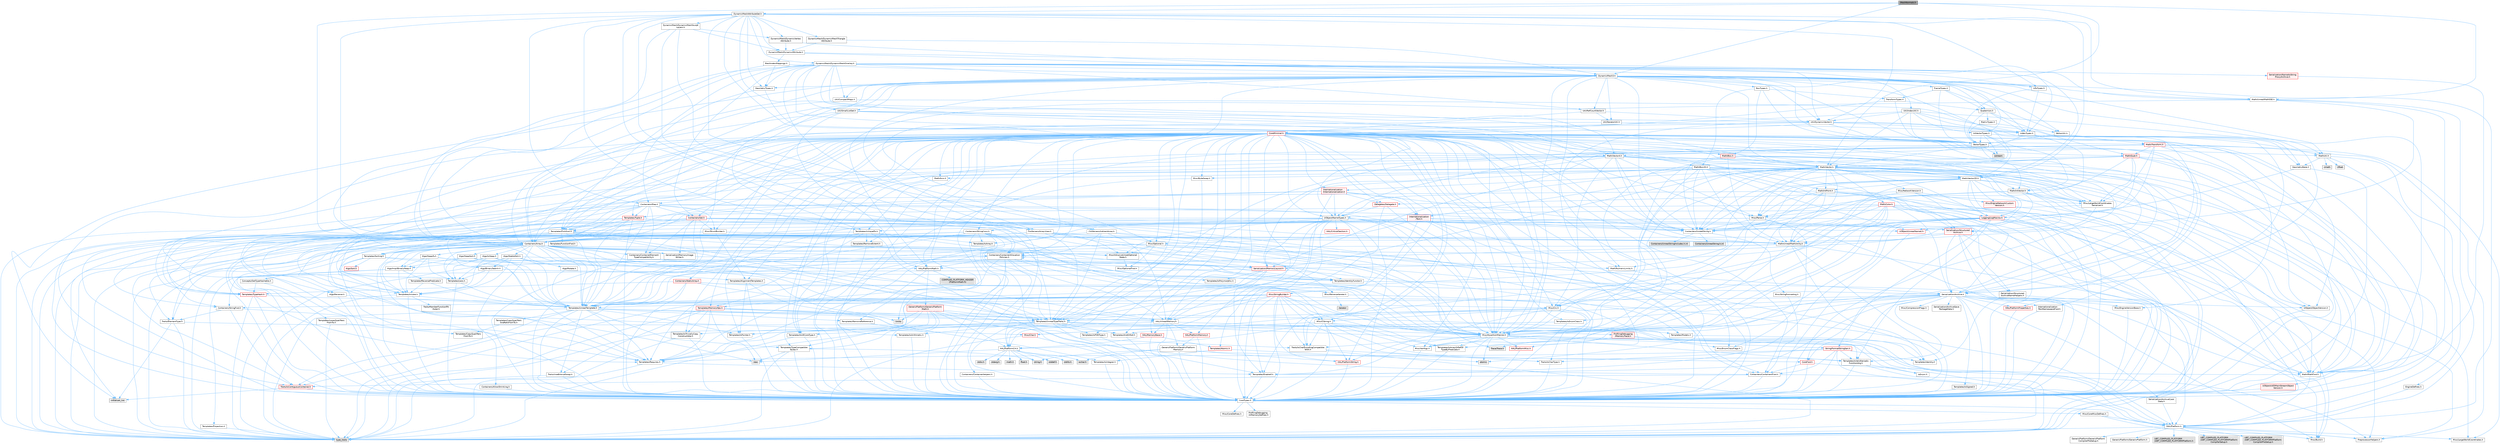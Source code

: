 digraph "MeshNormals.h"
{
 // INTERACTIVE_SVG=YES
 // LATEX_PDF_SIZE
  bgcolor="transparent";
  edge [fontname=Helvetica,fontsize=10,labelfontname=Helvetica,labelfontsize=10];
  node [fontname=Helvetica,fontsize=10,shape=box,height=0.2,width=0.4];
  Node1 [id="Node000001",label="MeshNormals.h",height=0.2,width=0.4,color="gray40", fillcolor="grey60", style="filled", fontcolor="black",tooltip=" "];
  Node1 -> Node2 [id="edge1_Node000001_Node000002",color="steelblue1",style="solid",tooltip=" "];
  Node2 [id="Node000002",label="Containers/Array.h",height=0.2,width=0.4,color="grey40", fillcolor="white", style="filled",URL="$df/dd0/Array_8h.html",tooltip=" "];
  Node2 -> Node3 [id="edge2_Node000002_Node000003",color="steelblue1",style="solid",tooltip=" "];
  Node3 [id="Node000003",label="CoreTypes.h",height=0.2,width=0.4,color="grey40", fillcolor="white", style="filled",URL="$dc/dec/CoreTypes_8h.html",tooltip=" "];
  Node3 -> Node4 [id="edge3_Node000003_Node000004",color="steelblue1",style="solid",tooltip=" "];
  Node4 [id="Node000004",label="HAL/Platform.h",height=0.2,width=0.4,color="grey40", fillcolor="white", style="filled",URL="$d9/dd0/Platform_8h.html",tooltip=" "];
  Node4 -> Node5 [id="edge4_Node000004_Node000005",color="steelblue1",style="solid",tooltip=" "];
  Node5 [id="Node000005",label="Misc/Build.h",height=0.2,width=0.4,color="grey40", fillcolor="white", style="filled",URL="$d3/dbb/Build_8h.html",tooltip=" "];
  Node4 -> Node6 [id="edge5_Node000004_Node000006",color="steelblue1",style="solid",tooltip=" "];
  Node6 [id="Node000006",label="Misc/LargeWorldCoordinates.h",height=0.2,width=0.4,color="grey40", fillcolor="white", style="filled",URL="$d2/dcb/LargeWorldCoordinates_8h.html",tooltip=" "];
  Node4 -> Node7 [id="edge6_Node000004_Node000007",color="steelblue1",style="solid",tooltip=" "];
  Node7 [id="Node000007",label="type_traits",height=0.2,width=0.4,color="grey60", fillcolor="#E0E0E0", style="filled",tooltip=" "];
  Node4 -> Node8 [id="edge7_Node000004_Node000008",color="steelblue1",style="solid",tooltip=" "];
  Node8 [id="Node000008",label="PreprocessorHelpers.h",height=0.2,width=0.4,color="grey40", fillcolor="white", style="filled",URL="$db/ddb/PreprocessorHelpers_8h.html",tooltip=" "];
  Node4 -> Node9 [id="edge8_Node000004_Node000009",color="steelblue1",style="solid",tooltip=" "];
  Node9 [id="Node000009",label="UBT_COMPILED_PLATFORM\l/UBT_COMPILED_PLATFORMPlatform\lCompilerPreSetup.h",height=0.2,width=0.4,color="grey60", fillcolor="#E0E0E0", style="filled",tooltip=" "];
  Node4 -> Node10 [id="edge9_Node000004_Node000010",color="steelblue1",style="solid",tooltip=" "];
  Node10 [id="Node000010",label="GenericPlatform/GenericPlatform\lCompilerPreSetup.h",height=0.2,width=0.4,color="grey40", fillcolor="white", style="filled",URL="$d9/dc8/GenericPlatformCompilerPreSetup_8h.html",tooltip=" "];
  Node4 -> Node11 [id="edge10_Node000004_Node000011",color="steelblue1",style="solid",tooltip=" "];
  Node11 [id="Node000011",label="GenericPlatform/GenericPlatform.h",height=0.2,width=0.4,color="grey40", fillcolor="white", style="filled",URL="$d6/d84/GenericPlatform_8h.html",tooltip=" "];
  Node4 -> Node12 [id="edge11_Node000004_Node000012",color="steelblue1",style="solid",tooltip=" "];
  Node12 [id="Node000012",label="UBT_COMPILED_PLATFORM\l/UBT_COMPILED_PLATFORMPlatform.h",height=0.2,width=0.4,color="grey60", fillcolor="#E0E0E0", style="filled",tooltip=" "];
  Node4 -> Node13 [id="edge12_Node000004_Node000013",color="steelblue1",style="solid",tooltip=" "];
  Node13 [id="Node000013",label="UBT_COMPILED_PLATFORM\l/UBT_COMPILED_PLATFORMPlatform\lCompilerSetup.h",height=0.2,width=0.4,color="grey60", fillcolor="#E0E0E0", style="filled",tooltip=" "];
  Node3 -> Node14 [id="edge13_Node000003_Node000014",color="steelblue1",style="solid",tooltip=" "];
  Node14 [id="Node000014",label="ProfilingDebugging\l/UMemoryDefines.h",height=0.2,width=0.4,color="grey40", fillcolor="white", style="filled",URL="$d2/da2/UMemoryDefines_8h.html",tooltip=" "];
  Node3 -> Node15 [id="edge14_Node000003_Node000015",color="steelblue1",style="solid",tooltip=" "];
  Node15 [id="Node000015",label="Misc/CoreMiscDefines.h",height=0.2,width=0.4,color="grey40", fillcolor="white", style="filled",URL="$da/d38/CoreMiscDefines_8h.html",tooltip=" "];
  Node15 -> Node4 [id="edge15_Node000015_Node000004",color="steelblue1",style="solid",tooltip=" "];
  Node15 -> Node8 [id="edge16_Node000015_Node000008",color="steelblue1",style="solid",tooltip=" "];
  Node3 -> Node16 [id="edge17_Node000003_Node000016",color="steelblue1",style="solid",tooltip=" "];
  Node16 [id="Node000016",label="Misc/CoreDefines.h",height=0.2,width=0.4,color="grey40", fillcolor="white", style="filled",URL="$d3/dd2/CoreDefines_8h.html",tooltip=" "];
  Node2 -> Node17 [id="edge18_Node000002_Node000017",color="steelblue1",style="solid",tooltip=" "];
  Node17 [id="Node000017",label="Misc/AssertionMacros.h",height=0.2,width=0.4,color="grey40", fillcolor="white", style="filled",URL="$d0/dfa/AssertionMacros_8h.html",tooltip=" "];
  Node17 -> Node3 [id="edge19_Node000017_Node000003",color="steelblue1",style="solid",tooltip=" "];
  Node17 -> Node4 [id="edge20_Node000017_Node000004",color="steelblue1",style="solid",tooltip=" "];
  Node17 -> Node18 [id="edge21_Node000017_Node000018",color="steelblue1",style="solid",tooltip=" "];
  Node18 [id="Node000018",label="HAL/PlatformMisc.h",height=0.2,width=0.4,color="red", fillcolor="#FFF0F0", style="filled",URL="$d0/df5/PlatformMisc_8h.html",tooltip=" "];
  Node18 -> Node3 [id="edge22_Node000018_Node000003",color="steelblue1",style="solid",tooltip=" "];
  Node17 -> Node8 [id="edge23_Node000017_Node000008",color="steelblue1",style="solid",tooltip=" "];
  Node17 -> Node54 [id="edge24_Node000017_Node000054",color="steelblue1",style="solid",tooltip=" "];
  Node54 [id="Node000054",label="Templates/EnableIf.h",height=0.2,width=0.4,color="grey40", fillcolor="white", style="filled",URL="$d7/d60/EnableIf_8h.html",tooltip=" "];
  Node54 -> Node3 [id="edge25_Node000054_Node000003",color="steelblue1",style="solid",tooltip=" "];
  Node17 -> Node55 [id="edge26_Node000017_Node000055",color="steelblue1",style="solid",tooltip=" "];
  Node55 [id="Node000055",label="Templates/IsArrayOrRefOf\lTypeByPredicate.h",height=0.2,width=0.4,color="grey40", fillcolor="white", style="filled",URL="$d6/da1/IsArrayOrRefOfTypeByPredicate_8h.html",tooltip=" "];
  Node55 -> Node3 [id="edge27_Node000055_Node000003",color="steelblue1",style="solid",tooltip=" "];
  Node17 -> Node56 [id="edge28_Node000017_Node000056",color="steelblue1",style="solid",tooltip=" "];
  Node56 [id="Node000056",label="Templates/IsValidVariadic\lFunctionArg.h",height=0.2,width=0.4,color="grey40", fillcolor="white", style="filled",URL="$d0/dc8/IsValidVariadicFunctionArg_8h.html",tooltip=" "];
  Node56 -> Node3 [id="edge29_Node000056_Node000003",color="steelblue1",style="solid",tooltip=" "];
  Node56 -> Node57 [id="edge30_Node000056_Node000057",color="steelblue1",style="solid",tooltip=" "];
  Node57 [id="Node000057",label="IsEnum.h",height=0.2,width=0.4,color="grey40", fillcolor="white", style="filled",URL="$d4/de5/IsEnum_8h.html",tooltip=" "];
  Node56 -> Node7 [id="edge31_Node000056_Node000007",color="steelblue1",style="solid",tooltip=" "];
  Node17 -> Node58 [id="edge32_Node000017_Node000058",color="steelblue1",style="solid",tooltip=" "];
  Node58 [id="Node000058",label="Traits/IsCharEncodingCompatible\lWith.h",height=0.2,width=0.4,color="grey40", fillcolor="white", style="filled",URL="$df/dd1/IsCharEncodingCompatibleWith_8h.html",tooltip=" "];
  Node58 -> Node7 [id="edge33_Node000058_Node000007",color="steelblue1",style="solid",tooltip=" "];
  Node58 -> Node59 [id="edge34_Node000058_Node000059",color="steelblue1",style="solid",tooltip=" "];
  Node59 [id="Node000059",label="Traits/IsCharType.h",height=0.2,width=0.4,color="grey40", fillcolor="white", style="filled",URL="$db/d51/IsCharType_8h.html",tooltip=" "];
  Node59 -> Node3 [id="edge35_Node000059_Node000003",color="steelblue1",style="solid",tooltip=" "];
  Node17 -> Node60 [id="edge36_Node000017_Node000060",color="steelblue1",style="solid",tooltip=" "];
  Node60 [id="Node000060",label="Misc/VarArgs.h",height=0.2,width=0.4,color="grey40", fillcolor="white", style="filled",URL="$d5/d6f/VarArgs_8h.html",tooltip=" "];
  Node60 -> Node3 [id="edge37_Node000060_Node000003",color="steelblue1",style="solid",tooltip=" "];
  Node17 -> Node61 [id="edge38_Node000017_Node000061",color="steelblue1",style="solid",tooltip=" "];
  Node61 [id="Node000061",label="String/FormatStringSan.h",height=0.2,width=0.4,color="red", fillcolor="#FFF0F0", style="filled",URL="$d3/d8b/FormatStringSan_8h.html",tooltip=" "];
  Node61 -> Node7 [id="edge39_Node000061_Node000007",color="steelblue1",style="solid",tooltip=" "];
  Node61 -> Node3 [id="edge40_Node000061_Node000003",color="steelblue1",style="solid",tooltip=" "];
  Node61 -> Node62 [id="edge41_Node000061_Node000062",color="steelblue1",style="solid",tooltip=" "];
  Node62 [id="Node000062",label="Templates/Requires.h",height=0.2,width=0.4,color="grey40", fillcolor="white", style="filled",URL="$dc/d96/Requires_8h.html",tooltip=" "];
  Node62 -> Node54 [id="edge42_Node000062_Node000054",color="steelblue1",style="solid",tooltip=" "];
  Node62 -> Node7 [id="edge43_Node000062_Node000007",color="steelblue1",style="solid",tooltip=" "];
  Node61 -> Node63 [id="edge44_Node000061_Node000063",color="steelblue1",style="solid",tooltip=" "];
  Node63 [id="Node000063",label="Templates/Identity.h",height=0.2,width=0.4,color="grey40", fillcolor="white", style="filled",URL="$d0/dd5/Identity_8h.html",tooltip=" "];
  Node61 -> Node56 [id="edge45_Node000061_Node000056",color="steelblue1",style="solid",tooltip=" "];
  Node61 -> Node59 [id="edge46_Node000061_Node000059",color="steelblue1",style="solid",tooltip=" "];
  Node61 -> Node26 [id="edge47_Node000061_Node000026",color="steelblue1",style="solid",tooltip=" "];
  Node26 [id="Node000026",label="Containers/ContainersFwd.h",height=0.2,width=0.4,color="grey40", fillcolor="white", style="filled",URL="$d4/d0a/ContainersFwd_8h.html",tooltip=" "];
  Node26 -> Node4 [id="edge48_Node000026_Node000004",color="steelblue1",style="solid",tooltip=" "];
  Node26 -> Node3 [id="edge49_Node000026_Node000003",color="steelblue1",style="solid",tooltip=" "];
  Node26 -> Node23 [id="edge50_Node000026_Node000023",color="steelblue1",style="solid",tooltip=" "];
  Node23 [id="Node000023",label="Traits/IsContiguousContainer.h",height=0.2,width=0.4,color="red", fillcolor="#FFF0F0", style="filled",URL="$d5/d3c/IsContiguousContainer_8h.html",tooltip=" "];
  Node23 -> Node3 [id="edge51_Node000023_Node000003",color="steelblue1",style="solid",tooltip=" "];
  Node23 -> Node22 [id="edge52_Node000023_Node000022",color="steelblue1",style="solid",tooltip=" "];
  Node22 [id="Node000022",label="initializer_list",height=0.2,width=0.4,color="grey60", fillcolor="#E0E0E0", style="filled",tooltip=" "];
  Node17 -> Node67 [id="edge53_Node000017_Node000067",color="steelblue1",style="solid",tooltip=" "];
  Node67 [id="Node000067",label="atomic",height=0.2,width=0.4,color="grey60", fillcolor="#E0E0E0", style="filled",tooltip=" "];
  Node2 -> Node68 [id="edge54_Node000002_Node000068",color="steelblue1",style="solid",tooltip=" "];
  Node68 [id="Node000068",label="Misc/IntrusiveUnsetOptional\lState.h",height=0.2,width=0.4,color="grey40", fillcolor="white", style="filled",URL="$d2/d0a/IntrusiveUnsetOptionalState_8h.html",tooltip=" "];
  Node68 -> Node69 [id="edge55_Node000068_Node000069",color="steelblue1",style="solid",tooltip=" "];
  Node69 [id="Node000069",label="Misc/OptionalFwd.h",height=0.2,width=0.4,color="grey40", fillcolor="white", style="filled",URL="$dc/d50/OptionalFwd_8h.html",tooltip=" "];
  Node2 -> Node70 [id="edge56_Node000002_Node000070",color="steelblue1",style="solid",tooltip=" "];
  Node70 [id="Node000070",label="Misc/ReverseIterate.h",height=0.2,width=0.4,color="grey40", fillcolor="white", style="filled",URL="$db/de3/ReverseIterate_8h.html",tooltip=" "];
  Node70 -> Node4 [id="edge57_Node000070_Node000004",color="steelblue1",style="solid",tooltip=" "];
  Node70 -> Node71 [id="edge58_Node000070_Node000071",color="steelblue1",style="solid",tooltip=" "];
  Node71 [id="Node000071",label="iterator",height=0.2,width=0.4,color="grey60", fillcolor="#E0E0E0", style="filled",tooltip=" "];
  Node2 -> Node72 [id="edge59_Node000002_Node000072",color="steelblue1",style="solid",tooltip=" "];
  Node72 [id="Node000072",label="HAL/UnrealMemory.h",height=0.2,width=0.4,color="grey40", fillcolor="white", style="filled",URL="$d9/d96/UnrealMemory_8h.html",tooltip=" "];
  Node72 -> Node3 [id="edge60_Node000072_Node000003",color="steelblue1",style="solid",tooltip=" "];
  Node72 -> Node73 [id="edge61_Node000072_Node000073",color="steelblue1",style="solid",tooltip=" "];
  Node73 [id="Node000073",label="GenericPlatform/GenericPlatform\lMemory.h",height=0.2,width=0.4,color="grey40", fillcolor="white", style="filled",URL="$dd/d22/GenericPlatformMemory_8h.html",tooltip=" "];
  Node73 -> Node25 [id="edge62_Node000073_Node000025",color="steelblue1",style="solid",tooltip=" "];
  Node25 [id="Node000025",label="CoreFwd.h",height=0.2,width=0.4,color="red", fillcolor="#FFF0F0", style="filled",URL="$d1/d1e/CoreFwd_8h.html",tooltip=" "];
  Node25 -> Node3 [id="edge63_Node000025_Node000003",color="steelblue1",style="solid",tooltip=" "];
  Node25 -> Node26 [id="edge64_Node000025_Node000026",color="steelblue1",style="solid",tooltip=" "];
  Node25 -> Node27 [id="edge65_Node000025_Node000027",color="steelblue1",style="solid",tooltip=" "];
  Node27 [id="Node000027",label="Math/MathFwd.h",height=0.2,width=0.4,color="grey40", fillcolor="white", style="filled",URL="$d2/d10/MathFwd_8h.html",tooltip=" "];
  Node27 -> Node4 [id="edge66_Node000027_Node000004",color="steelblue1",style="solid",tooltip=" "];
  Node73 -> Node3 [id="edge67_Node000073_Node000003",color="steelblue1",style="solid",tooltip=" "];
  Node73 -> Node74 [id="edge68_Node000073_Node000074",color="steelblue1",style="solid",tooltip=" "];
  Node74 [id="Node000074",label="HAL/PlatformString.h",height=0.2,width=0.4,color="red", fillcolor="#FFF0F0", style="filled",URL="$db/db5/PlatformString_8h.html",tooltip=" "];
  Node74 -> Node3 [id="edge69_Node000074_Node000003",color="steelblue1",style="solid",tooltip=" "];
  Node73 -> Node39 [id="edge70_Node000073_Node000039",color="steelblue1",style="solid",tooltip=" "];
  Node39 [id="Node000039",label="string.h",height=0.2,width=0.4,color="grey60", fillcolor="#E0E0E0", style="filled",tooltip=" "];
  Node73 -> Node32 [id="edge71_Node000073_Node000032",color="steelblue1",style="solid",tooltip=" "];
  Node32 [id="Node000032",label="wchar.h",height=0.2,width=0.4,color="grey60", fillcolor="#E0E0E0", style="filled",tooltip=" "];
  Node72 -> Node76 [id="edge72_Node000072_Node000076",color="steelblue1",style="solid",tooltip=" "];
  Node76 [id="Node000076",label="HAL/MemoryBase.h",height=0.2,width=0.4,color="red", fillcolor="#FFF0F0", style="filled",URL="$d6/d9f/MemoryBase_8h.html",tooltip=" "];
  Node76 -> Node3 [id="edge73_Node000076_Node000003",color="steelblue1",style="solid",tooltip=" "];
  Node76 -> Node30 [id="edge74_Node000076_Node000030",color="steelblue1",style="solid",tooltip=" "];
  Node30 [id="Node000030",label="HAL/PlatformCrt.h",height=0.2,width=0.4,color="grey40", fillcolor="white", style="filled",URL="$d8/d75/PlatformCrt_8h.html",tooltip=" "];
  Node30 -> Node31 [id="edge75_Node000030_Node000031",color="steelblue1",style="solid",tooltip=" "];
  Node31 [id="Node000031",label="new",height=0.2,width=0.4,color="grey60", fillcolor="#E0E0E0", style="filled",tooltip=" "];
  Node30 -> Node32 [id="edge76_Node000030_Node000032",color="steelblue1",style="solid",tooltip=" "];
  Node30 -> Node33 [id="edge77_Node000030_Node000033",color="steelblue1",style="solid",tooltip=" "];
  Node33 [id="Node000033",label="stddef.h",height=0.2,width=0.4,color="grey60", fillcolor="#E0E0E0", style="filled",tooltip=" "];
  Node30 -> Node34 [id="edge78_Node000030_Node000034",color="steelblue1",style="solid",tooltip=" "];
  Node34 [id="Node000034",label="stdlib.h",height=0.2,width=0.4,color="grey60", fillcolor="#E0E0E0", style="filled",tooltip=" "];
  Node30 -> Node35 [id="edge79_Node000030_Node000035",color="steelblue1",style="solid",tooltip=" "];
  Node35 [id="Node000035",label="stdio.h",height=0.2,width=0.4,color="grey60", fillcolor="#E0E0E0", style="filled",tooltip=" "];
  Node30 -> Node36 [id="edge80_Node000030_Node000036",color="steelblue1",style="solid",tooltip=" "];
  Node36 [id="Node000036",label="stdarg.h",height=0.2,width=0.4,color="grey60", fillcolor="#E0E0E0", style="filled",tooltip=" "];
  Node30 -> Node37 [id="edge81_Node000030_Node000037",color="steelblue1",style="solid",tooltip=" "];
  Node37 [id="Node000037",label="math.h",height=0.2,width=0.4,color="grey60", fillcolor="#E0E0E0", style="filled",tooltip=" "];
  Node30 -> Node38 [id="edge82_Node000030_Node000038",color="steelblue1",style="solid",tooltip=" "];
  Node38 [id="Node000038",label="float.h",height=0.2,width=0.4,color="grey60", fillcolor="#E0E0E0", style="filled",tooltip=" "];
  Node30 -> Node39 [id="edge83_Node000030_Node000039",color="steelblue1",style="solid",tooltip=" "];
  Node76 -> Node80 [id="edge84_Node000076_Node000080",color="steelblue1",style="solid",tooltip=" "];
  Node80 [id="Node000080",label="Templates/Atomic.h",height=0.2,width=0.4,color="red", fillcolor="#FFF0F0", style="filled",URL="$d3/d91/Atomic_8h.html",tooltip=" "];
  Node80 -> Node83 [id="edge85_Node000080_Node000083",color="steelblue1",style="solid",tooltip=" "];
  Node83 [id="Node000083",label="Templates/IsIntegral.h",height=0.2,width=0.4,color="grey40", fillcolor="white", style="filled",URL="$da/d64/IsIntegral_8h.html",tooltip=" "];
  Node83 -> Node3 [id="edge86_Node000083_Node000003",color="steelblue1",style="solid",tooltip=" "];
  Node80 -> Node67 [id="edge87_Node000080_Node000067",color="steelblue1",style="solid",tooltip=" "];
  Node72 -> Node89 [id="edge88_Node000072_Node000089",color="steelblue1",style="solid",tooltip=" "];
  Node89 [id="Node000089",label="HAL/PlatformMemory.h",height=0.2,width=0.4,color="red", fillcolor="#FFF0F0", style="filled",URL="$de/d68/PlatformMemory_8h.html",tooltip=" "];
  Node89 -> Node3 [id="edge89_Node000089_Node000003",color="steelblue1",style="solid",tooltip=" "];
  Node89 -> Node73 [id="edge90_Node000089_Node000073",color="steelblue1",style="solid",tooltip=" "];
  Node72 -> Node91 [id="edge91_Node000072_Node000091",color="steelblue1",style="solid",tooltip=" "];
  Node91 [id="Node000091",label="ProfilingDebugging\l/MemoryTrace.h",height=0.2,width=0.4,color="red", fillcolor="#FFF0F0", style="filled",URL="$da/dd7/MemoryTrace_8h.html",tooltip=" "];
  Node91 -> Node4 [id="edge92_Node000091_Node000004",color="steelblue1",style="solid",tooltip=" "];
  Node91 -> Node42 [id="edge93_Node000091_Node000042",color="steelblue1",style="solid",tooltip=" "];
  Node42 [id="Node000042",label="Misc/EnumClassFlags.h",height=0.2,width=0.4,color="grey40", fillcolor="white", style="filled",URL="$d8/de7/EnumClassFlags_8h.html",tooltip=" "];
  Node91 -> Node53 [id="edge94_Node000091_Node000053",color="steelblue1",style="solid",tooltip=" "];
  Node53 [id="Node000053",label="Trace/Trace.h",height=0.2,width=0.4,color="grey60", fillcolor="#E0E0E0", style="filled",tooltip=" "];
  Node72 -> Node92 [id="edge95_Node000072_Node000092",color="steelblue1",style="solid",tooltip=" "];
  Node92 [id="Node000092",label="Templates/IsPointer.h",height=0.2,width=0.4,color="grey40", fillcolor="white", style="filled",URL="$d7/d05/IsPointer_8h.html",tooltip=" "];
  Node92 -> Node3 [id="edge96_Node000092_Node000003",color="steelblue1",style="solid",tooltip=" "];
  Node2 -> Node93 [id="edge97_Node000002_Node000093",color="steelblue1",style="solid",tooltip=" "];
  Node93 [id="Node000093",label="Templates/UnrealTypeTraits.h",height=0.2,width=0.4,color="grey40", fillcolor="white", style="filled",URL="$d2/d2d/UnrealTypeTraits_8h.html",tooltip=" "];
  Node93 -> Node3 [id="edge98_Node000093_Node000003",color="steelblue1",style="solid",tooltip=" "];
  Node93 -> Node92 [id="edge99_Node000093_Node000092",color="steelblue1",style="solid",tooltip=" "];
  Node93 -> Node17 [id="edge100_Node000093_Node000017",color="steelblue1",style="solid",tooltip=" "];
  Node93 -> Node85 [id="edge101_Node000093_Node000085",color="steelblue1",style="solid",tooltip=" "];
  Node85 [id="Node000085",label="Templates/AndOrNot.h",height=0.2,width=0.4,color="grey40", fillcolor="white", style="filled",URL="$db/d0a/AndOrNot_8h.html",tooltip=" "];
  Node85 -> Node3 [id="edge102_Node000085_Node000003",color="steelblue1",style="solid",tooltip=" "];
  Node93 -> Node54 [id="edge103_Node000093_Node000054",color="steelblue1",style="solid",tooltip=" "];
  Node93 -> Node94 [id="edge104_Node000093_Node000094",color="steelblue1",style="solid",tooltip=" "];
  Node94 [id="Node000094",label="Templates/IsArithmetic.h",height=0.2,width=0.4,color="grey40", fillcolor="white", style="filled",URL="$d2/d5d/IsArithmetic_8h.html",tooltip=" "];
  Node94 -> Node3 [id="edge105_Node000094_Node000003",color="steelblue1",style="solid",tooltip=" "];
  Node93 -> Node57 [id="edge106_Node000093_Node000057",color="steelblue1",style="solid",tooltip=" "];
  Node93 -> Node95 [id="edge107_Node000093_Node000095",color="steelblue1",style="solid",tooltip=" "];
  Node95 [id="Node000095",label="Templates/Models.h",height=0.2,width=0.4,color="grey40", fillcolor="white", style="filled",URL="$d3/d0c/Models_8h.html",tooltip=" "];
  Node95 -> Node63 [id="edge108_Node000095_Node000063",color="steelblue1",style="solid",tooltip=" "];
  Node93 -> Node96 [id="edge109_Node000093_Node000096",color="steelblue1",style="solid",tooltip=" "];
  Node96 [id="Node000096",label="Templates/IsPODType.h",height=0.2,width=0.4,color="grey40", fillcolor="white", style="filled",URL="$d7/db1/IsPODType_8h.html",tooltip=" "];
  Node96 -> Node3 [id="edge110_Node000096_Node000003",color="steelblue1",style="solid",tooltip=" "];
  Node93 -> Node97 [id="edge111_Node000093_Node000097",color="steelblue1",style="solid",tooltip=" "];
  Node97 [id="Node000097",label="Templates/IsUECoreType.h",height=0.2,width=0.4,color="grey40", fillcolor="white", style="filled",URL="$d1/db8/IsUECoreType_8h.html",tooltip=" "];
  Node97 -> Node3 [id="edge112_Node000097_Node000003",color="steelblue1",style="solid",tooltip=" "];
  Node97 -> Node7 [id="edge113_Node000097_Node000007",color="steelblue1",style="solid",tooltip=" "];
  Node93 -> Node86 [id="edge114_Node000093_Node000086",color="steelblue1",style="solid",tooltip=" "];
  Node86 [id="Node000086",label="Templates/IsTriviallyCopy\lConstructible.h",height=0.2,width=0.4,color="grey40", fillcolor="white", style="filled",URL="$d3/d78/IsTriviallyCopyConstructible_8h.html",tooltip=" "];
  Node86 -> Node3 [id="edge115_Node000086_Node000003",color="steelblue1",style="solid",tooltip=" "];
  Node86 -> Node7 [id="edge116_Node000086_Node000007",color="steelblue1",style="solid",tooltip=" "];
  Node2 -> Node98 [id="edge117_Node000002_Node000098",color="steelblue1",style="solid",tooltip=" "];
  Node98 [id="Node000098",label="Templates/UnrealTemplate.h",height=0.2,width=0.4,color="grey40", fillcolor="white", style="filled",URL="$d4/d24/UnrealTemplate_8h.html",tooltip=" "];
  Node98 -> Node3 [id="edge118_Node000098_Node000003",color="steelblue1",style="solid",tooltip=" "];
  Node98 -> Node92 [id="edge119_Node000098_Node000092",color="steelblue1",style="solid",tooltip=" "];
  Node98 -> Node72 [id="edge120_Node000098_Node000072",color="steelblue1",style="solid",tooltip=" "];
  Node98 -> Node99 [id="edge121_Node000098_Node000099",color="steelblue1",style="solid",tooltip=" "];
  Node99 [id="Node000099",label="Templates/CopyQualifiers\lAndRefsFromTo.h",height=0.2,width=0.4,color="grey40", fillcolor="white", style="filled",URL="$d3/db3/CopyQualifiersAndRefsFromTo_8h.html",tooltip=" "];
  Node99 -> Node100 [id="edge122_Node000099_Node000100",color="steelblue1",style="solid",tooltip=" "];
  Node100 [id="Node000100",label="Templates/CopyQualifiers\lFromTo.h",height=0.2,width=0.4,color="grey40", fillcolor="white", style="filled",URL="$d5/db4/CopyQualifiersFromTo_8h.html",tooltip=" "];
  Node98 -> Node93 [id="edge123_Node000098_Node000093",color="steelblue1",style="solid",tooltip=" "];
  Node98 -> Node101 [id="edge124_Node000098_Node000101",color="steelblue1",style="solid",tooltip=" "];
  Node101 [id="Node000101",label="Templates/RemoveReference.h",height=0.2,width=0.4,color="grey40", fillcolor="white", style="filled",URL="$da/dbe/RemoveReference_8h.html",tooltip=" "];
  Node101 -> Node3 [id="edge125_Node000101_Node000003",color="steelblue1",style="solid",tooltip=" "];
  Node98 -> Node62 [id="edge126_Node000098_Node000062",color="steelblue1",style="solid",tooltip=" "];
  Node98 -> Node102 [id="edge127_Node000098_Node000102",color="steelblue1",style="solid",tooltip=" "];
  Node102 [id="Node000102",label="Templates/TypeCompatible\lBytes.h",height=0.2,width=0.4,color="grey40", fillcolor="white", style="filled",URL="$df/d0a/TypeCompatibleBytes_8h.html",tooltip=" "];
  Node102 -> Node3 [id="edge128_Node000102_Node000003",color="steelblue1",style="solid",tooltip=" "];
  Node102 -> Node39 [id="edge129_Node000102_Node000039",color="steelblue1",style="solid",tooltip=" "];
  Node102 -> Node31 [id="edge130_Node000102_Node000031",color="steelblue1",style="solid",tooltip=" "];
  Node102 -> Node7 [id="edge131_Node000102_Node000007",color="steelblue1",style="solid",tooltip=" "];
  Node98 -> Node63 [id="edge132_Node000098_Node000063",color="steelblue1",style="solid",tooltip=" "];
  Node98 -> Node23 [id="edge133_Node000098_Node000023",color="steelblue1",style="solid",tooltip=" "];
  Node98 -> Node103 [id="edge134_Node000098_Node000103",color="steelblue1",style="solid",tooltip=" "];
  Node103 [id="Node000103",label="Traits/UseBitwiseSwap.h",height=0.2,width=0.4,color="grey40", fillcolor="white", style="filled",URL="$db/df3/UseBitwiseSwap_8h.html",tooltip=" "];
  Node103 -> Node3 [id="edge135_Node000103_Node000003",color="steelblue1",style="solid",tooltip=" "];
  Node103 -> Node7 [id="edge136_Node000103_Node000007",color="steelblue1",style="solid",tooltip=" "];
  Node98 -> Node7 [id="edge137_Node000098_Node000007",color="steelblue1",style="solid",tooltip=" "];
  Node2 -> Node104 [id="edge138_Node000002_Node000104",color="steelblue1",style="solid",tooltip=" "];
  Node104 [id="Node000104",label="Containers/AllowShrinking.h",height=0.2,width=0.4,color="grey40", fillcolor="white", style="filled",URL="$d7/d1a/AllowShrinking_8h.html",tooltip=" "];
  Node104 -> Node3 [id="edge139_Node000104_Node000003",color="steelblue1",style="solid",tooltip=" "];
  Node2 -> Node105 [id="edge140_Node000002_Node000105",color="steelblue1",style="solid",tooltip=" "];
  Node105 [id="Node000105",label="Containers/ContainerAllocation\lPolicies.h",height=0.2,width=0.4,color="grey40", fillcolor="white", style="filled",URL="$d7/dff/ContainerAllocationPolicies_8h.html",tooltip=" "];
  Node105 -> Node3 [id="edge141_Node000105_Node000003",color="steelblue1",style="solid",tooltip=" "];
  Node105 -> Node106 [id="edge142_Node000105_Node000106",color="steelblue1",style="solid",tooltip=" "];
  Node106 [id="Node000106",label="Containers/ContainerHelpers.h",height=0.2,width=0.4,color="grey40", fillcolor="white", style="filled",URL="$d7/d33/ContainerHelpers_8h.html",tooltip=" "];
  Node106 -> Node3 [id="edge143_Node000106_Node000003",color="steelblue1",style="solid",tooltip=" "];
  Node105 -> Node105 [id="edge144_Node000105_Node000105",color="steelblue1",style="solid",tooltip=" "];
  Node105 -> Node107 [id="edge145_Node000105_Node000107",color="steelblue1",style="solid",tooltip=" "];
  Node107 [id="Node000107",label="HAL/PlatformMath.h",height=0.2,width=0.4,color="grey40", fillcolor="white", style="filled",URL="$dc/d53/PlatformMath_8h.html",tooltip=" "];
  Node107 -> Node3 [id="edge146_Node000107_Node000003",color="steelblue1",style="solid",tooltip=" "];
  Node107 -> Node108 [id="edge147_Node000107_Node000108",color="steelblue1",style="solid",tooltip=" "];
  Node108 [id="Node000108",label="GenericPlatform/GenericPlatform\lMath.h",height=0.2,width=0.4,color="red", fillcolor="#FFF0F0", style="filled",URL="$d5/d79/GenericPlatformMath_8h.html",tooltip=" "];
  Node108 -> Node3 [id="edge148_Node000108_Node000003",color="steelblue1",style="solid",tooltip=" "];
  Node108 -> Node26 [id="edge149_Node000108_Node000026",color="steelblue1",style="solid",tooltip=" "];
  Node108 -> Node30 [id="edge150_Node000108_Node000030",color="steelblue1",style="solid",tooltip=" "];
  Node108 -> Node85 [id="edge151_Node000108_Node000085",color="steelblue1",style="solid",tooltip=" "];
  Node108 -> Node93 [id="edge152_Node000108_Node000093",color="steelblue1",style="solid",tooltip=" "];
  Node108 -> Node62 [id="edge153_Node000108_Node000062",color="steelblue1",style="solid",tooltip=" "];
  Node108 -> Node102 [id="edge154_Node000108_Node000102",color="steelblue1",style="solid",tooltip=" "];
  Node108 -> Node113 [id="edge155_Node000108_Node000113",color="steelblue1",style="solid",tooltip=" "];
  Node113 [id="Node000113",label="limits",height=0.2,width=0.4,color="grey60", fillcolor="#E0E0E0", style="filled",tooltip=" "];
  Node108 -> Node7 [id="edge156_Node000108_Node000007",color="steelblue1",style="solid",tooltip=" "];
  Node107 -> Node114 [id="edge157_Node000107_Node000114",color="steelblue1",style="solid",tooltip=" "];
  Node114 [id="Node000114",label="COMPILED_PLATFORM_HEADER\l(PlatformMath.h)",height=0.2,width=0.4,color="grey60", fillcolor="#E0E0E0", style="filled",tooltip=" "];
  Node105 -> Node72 [id="edge158_Node000105_Node000072",color="steelblue1",style="solid",tooltip=" "];
  Node105 -> Node40 [id="edge159_Node000105_Node000040",color="steelblue1",style="solid",tooltip=" "];
  Node40 [id="Node000040",label="Math/NumericLimits.h",height=0.2,width=0.4,color="grey40", fillcolor="white", style="filled",URL="$df/d1b/NumericLimits_8h.html",tooltip=" "];
  Node40 -> Node3 [id="edge160_Node000040_Node000003",color="steelblue1",style="solid",tooltip=" "];
  Node105 -> Node17 [id="edge161_Node000105_Node000017",color="steelblue1",style="solid",tooltip=" "];
  Node105 -> Node115 [id="edge162_Node000105_Node000115",color="steelblue1",style="solid",tooltip=" "];
  Node115 [id="Node000115",label="Templates/IsPolymorphic.h",height=0.2,width=0.4,color="grey40", fillcolor="white", style="filled",URL="$dc/d20/IsPolymorphic_8h.html",tooltip=" "];
  Node105 -> Node116 [id="edge163_Node000105_Node000116",color="steelblue1",style="solid",tooltip=" "];
  Node116 [id="Node000116",label="Templates/MemoryOps.h",height=0.2,width=0.4,color="red", fillcolor="#FFF0F0", style="filled",URL="$db/dea/MemoryOps_8h.html",tooltip=" "];
  Node116 -> Node3 [id="edge164_Node000116_Node000003",color="steelblue1",style="solid",tooltip=" "];
  Node116 -> Node72 [id="edge165_Node000116_Node000072",color="steelblue1",style="solid",tooltip=" "];
  Node116 -> Node86 [id="edge166_Node000116_Node000086",color="steelblue1",style="solid",tooltip=" "];
  Node116 -> Node62 [id="edge167_Node000116_Node000062",color="steelblue1",style="solid",tooltip=" "];
  Node116 -> Node93 [id="edge168_Node000116_Node000093",color="steelblue1",style="solid",tooltip=" "];
  Node116 -> Node103 [id="edge169_Node000116_Node000103",color="steelblue1",style="solid",tooltip=" "];
  Node116 -> Node31 [id="edge170_Node000116_Node000031",color="steelblue1",style="solid",tooltip=" "];
  Node116 -> Node7 [id="edge171_Node000116_Node000007",color="steelblue1",style="solid",tooltip=" "];
  Node105 -> Node102 [id="edge172_Node000105_Node000102",color="steelblue1",style="solid",tooltip=" "];
  Node105 -> Node7 [id="edge173_Node000105_Node000007",color="steelblue1",style="solid",tooltip=" "];
  Node2 -> Node117 [id="edge174_Node000002_Node000117",color="steelblue1",style="solid",tooltip=" "];
  Node117 [id="Node000117",label="Containers/ContainerElement\lTypeCompatibility.h",height=0.2,width=0.4,color="grey40", fillcolor="white", style="filled",URL="$df/ddf/ContainerElementTypeCompatibility_8h.html",tooltip=" "];
  Node117 -> Node3 [id="edge175_Node000117_Node000003",color="steelblue1",style="solid",tooltip=" "];
  Node117 -> Node93 [id="edge176_Node000117_Node000093",color="steelblue1",style="solid",tooltip=" "];
  Node2 -> Node118 [id="edge177_Node000002_Node000118",color="steelblue1",style="solid",tooltip=" "];
  Node118 [id="Node000118",label="Serialization/Archive.h",height=0.2,width=0.4,color="grey40", fillcolor="white", style="filled",URL="$d7/d3b/Archive_8h.html",tooltip=" "];
  Node118 -> Node25 [id="edge178_Node000118_Node000025",color="steelblue1",style="solid",tooltip=" "];
  Node118 -> Node3 [id="edge179_Node000118_Node000003",color="steelblue1",style="solid",tooltip=" "];
  Node118 -> Node119 [id="edge180_Node000118_Node000119",color="steelblue1",style="solid",tooltip=" "];
  Node119 [id="Node000119",label="HAL/PlatformProperties.h",height=0.2,width=0.4,color="red", fillcolor="#FFF0F0", style="filled",URL="$d9/db0/PlatformProperties_8h.html",tooltip=" "];
  Node119 -> Node3 [id="edge181_Node000119_Node000003",color="steelblue1",style="solid",tooltip=" "];
  Node118 -> Node122 [id="edge182_Node000118_Node000122",color="steelblue1",style="solid",tooltip=" "];
  Node122 [id="Node000122",label="Internationalization\l/TextNamespaceFwd.h",height=0.2,width=0.4,color="grey40", fillcolor="white", style="filled",URL="$d8/d97/TextNamespaceFwd_8h.html",tooltip=" "];
  Node122 -> Node3 [id="edge183_Node000122_Node000003",color="steelblue1",style="solid",tooltip=" "];
  Node118 -> Node27 [id="edge184_Node000118_Node000027",color="steelblue1",style="solid",tooltip=" "];
  Node118 -> Node17 [id="edge185_Node000118_Node000017",color="steelblue1",style="solid",tooltip=" "];
  Node118 -> Node5 [id="edge186_Node000118_Node000005",color="steelblue1",style="solid",tooltip=" "];
  Node118 -> Node41 [id="edge187_Node000118_Node000041",color="steelblue1",style="solid",tooltip=" "];
  Node41 [id="Node000041",label="Misc/CompressionFlags.h",height=0.2,width=0.4,color="grey40", fillcolor="white", style="filled",URL="$d9/d76/CompressionFlags_8h.html",tooltip=" "];
  Node118 -> Node123 [id="edge188_Node000118_Node000123",color="steelblue1",style="solid",tooltip=" "];
  Node123 [id="Node000123",label="Misc/EngineVersionBase.h",height=0.2,width=0.4,color="grey40", fillcolor="white", style="filled",URL="$d5/d2b/EngineVersionBase_8h.html",tooltip=" "];
  Node123 -> Node3 [id="edge189_Node000123_Node000003",color="steelblue1",style="solid",tooltip=" "];
  Node118 -> Node60 [id="edge190_Node000118_Node000060",color="steelblue1",style="solid",tooltip=" "];
  Node118 -> Node124 [id="edge191_Node000118_Node000124",color="steelblue1",style="solid",tooltip=" "];
  Node124 [id="Node000124",label="Serialization/ArchiveCook\lData.h",height=0.2,width=0.4,color="grey40", fillcolor="white", style="filled",URL="$dc/db6/ArchiveCookData_8h.html",tooltip=" "];
  Node124 -> Node4 [id="edge192_Node000124_Node000004",color="steelblue1",style="solid",tooltip=" "];
  Node118 -> Node125 [id="edge193_Node000118_Node000125",color="steelblue1",style="solid",tooltip=" "];
  Node125 [id="Node000125",label="Serialization/ArchiveSave\lPackageData.h",height=0.2,width=0.4,color="grey40", fillcolor="white", style="filled",URL="$d1/d37/ArchiveSavePackageData_8h.html",tooltip=" "];
  Node118 -> Node54 [id="edge194_Node000118_Node000054",color="steelblue1",style="solid",tooltip=" "];
  Node118 -> Node55 [id="edge195_Node000118_Node000055",color="steelblue1",style="solid",tooltip=" "];
  Node118 -> Node126 [id="edge196_Node000118_Node000126",color="steelblue1",style="solid",tooltip=" "];
  Node126 [id="Node000126",label="Templates/IsEnumClass.h",height=0.2,width=0.4,color="grey40", fillcolor="white", style="filled",URL="$d7/d15/IsEnumClass_8h.html",tooltip=" "];
  Node126 -> Node3 [id="edge197_Node000126_Node000003",color="steelblue1",style="solid",tooltip=" "];
  Node126 -> Node85 [id="edge198_Node000126_Node000085",color="steelblue1",style="solid",tooltip=" "];
  Node118 -> Node112 [id="edge199_Node000118_Node000112",color="steelblue1",style="solid",tooltip=" "];
  Node112 [id="Node000112",label="Templates/IsSigned.h",height=0.2,width=0.4,color="grey40", fillcolor="white", style="filled",URL="$d8/dd8/IsSigned_8h.html",tooltip=" "];
  Node112 -> Node3 [id="edge200_Node000112_Node000003",color="steelblue1",style="solid",tooltip=" "];
  Node118 -> Node56 [id="edge201_Node000118_Node000056",color="steelblue1",style="solid",tooltip=" "];
  Node118 -> Node98 [id="edge202_Node000118_Node000098",color="steelblue1",style="solid",tooltip=" "];
  Node118 -> Node58 [id="edge203_Node000118_Node000058",color="steelblue1",style="solid",tooltip=" "];
  Node118 -> Node127 [id="edge204_Node000118_Node000127",color="steelblue1",style="solid",tooltip=" "];
  Node127 [id="Node000127",label="UObject/ObjectVersion.h",height=0.2,width=0.4,color="grey40", fillcolor="white", style="filled",URL="$da/d63/ObjectVersion_8h.html",tooltip=" "];
  Node127 -> Node3 [id="edge205_Node000127_Node000003",color="steelblue1",style="solid",tooltip=" "];
  Node2 -> Node128 [id="edge206_Node000002_Node000128",color="steelblue1",style="solid",tooltip=" "];
  Node128 [id="Node000128",label="Serialization/MemoryImage\lWriter.h",height=0.2,width=0.4,color="grey40", fillcolor="white", style="filled",URL="$d0/d08/MemoryImageWriter_8h.html",tooltip=" "];
  Node128 -> Node3 [id="edge207_Node000128_Node000003",color="steelblue1",style="solid",tooltip=" "];
  Node128 -> Node129 [id="edge208_Node000128_Node000129",color="steelblue1",style="solid",tooltip=" "];
  Node129 [id="Node000129",label="Serialization/MemoryLayout.h",height=0.2,width=0.4,color="red", fillcolor="#FFF0F0", style="filled",URL="$d7/d66/MemoryLayout_8h.html",tooltip=" "];
  Node129 -> Node20 [id="edge209_Node000129_Node000020",color="steelblue1",style="solid",tooltip=" "];
  Node20 [id="Node000020",label="Containers/StringFwd.h",height=0.2,width=0.4,color="grey40", fillcolor="white", style="filled",URL="$df/d37/StringFwd_8h.html",tooltip=" "];
  Node20 -> Node3 [id="edge210_Node000020_Node000003",color="steelblue1",style="solid",tooltip=" "];
  Node20 -> Node21 [id="edge211_Node000020_Node000021",color="steelblue1",style="solid",tooltip=" "];
  Node21 [id="Node000021",label="Traits/ElementType.h",height=0.2,width=0.4,color="grey40", fillcolor="white", style="filled",URL="$d5/d4f/ElementType_8h.html",tooltip=" "];
  Node21 -> Node4 [id="edge212_Node000021_Node000004",color="steelblue1",style="solid",tooltip=" "];
  Node21 -> Node22 [id="edge213_Node000021_Node000022",color="steelblue1",style="solid",tooltip=" "];
  Node21 -> Node7 [id="edge214_Node000021_Node000007",color="steelblue1",style="solid",tooltip=" "];
  Node20 -> Node23 [id="edge215_Node000020_Node000023",color="steelblue1",style="solid",tooltip=" "];
  Node129 -> Node72 [id="edge216_Node000129_Node000072",color="steelblue1",style="solid",tooltip=" "];
  Node129 -> Node54 [id="edge217_Node000129_Node000054",color="steelblue1",style="solid",tooltip=" "];
  Node129 -> Node115 [id="edge218_Node000129_Node000115",color="steelblue1",style="solid",tooltip=" "];
  Node129 -> Node95 [id="edge219_Node000129_Node000095",color="steelblue1",style="solid",tooltip=" "];
  Node129 -> Node98 [id="edge220_Node000129_Node000098",color="steelblue1",style="solid",tooltip=" "];
  Node2 -> Node142 [id="edge221_Node000002_Node000142",color="steelblue1",style="solid",tooltip=" "];
  Node142 [id="Node000142",label="Algo/Heapify.h",height=0.2,width=0.4,color="grey40", fillcolor="white", style="filled",URL="$d0/d2a/Heapify_8h.html",tooltip=" "];
  Node142 -> Node143 [id="edge222_Node000142_Node000143",color="steelblue1",style="solid",tooltip=" "];
  Node143 [id="Node000143",label="Algo/Impl/BinaryHeap.h",height=0.2,width=0.4,color="grey40", fillcolor="white", style="filled",URL="$d7/da3/Algo_2Impl_2BinaryHeap_8h.html",tooltip=" "];
  Node143 -> Node144 [id="edge223_Node000143_Node000144",color="steelblue1",style="solid",tooltip=" "];
  Node144 [id="Node000144",label="Templates/Invoke.h",height=0.2,width=0.4,color="grey40", fillcolor="white", style="filled",URL="$d7/deb/Invoke_8h.html",tooltip=" "];
  Node144 -> Node3 [id="edge224_Node000144_Node000003",color="steelblue1",style="solid",tooltip=" "];
  Node144 -> Node145 [id="edge225_Node000144_Node000145",color="steelblue1",style="solid",tooltip=" "];
  Node145 [id="Node000145",label="Traits/MemberFunctionPtr\lOuter.h",height=0.2,width=0.4,color="grey40", fillcolor="white", style="filled",URL="$db/da7/MemberFunctionPtrOuter_8h.html",tooltip=" "];
  Node144 -> Node98 [id="edge226_Node000144_Node000098",color="steelblue1",style="solid",tooltip=" "];
  Node144 -> Node7 [id="edge227_Node000144_Node000007",color="steelblue1",style="solid",tooltip=" "];
  Node143 -> Node146 [id="edge228_Node000143_Node000146",color="steelblue1",style="solid",tooltip=" "];
  Node146 [id="Node000146",label="Templates/Projection.h",height=0.2,width=0.4,color="grey40", fillcolor="white", style="filled",URL="$d7/df0/Projection_8h.html",tooltip=" "];
  Node146 -> Node7 [id="edge229_Node000146_Node000007",color="steelblue1",style="solid",tooltip=" "];
  Node143 -> Node147 [id="edge230_Node000143_Node000147",color="steelblue1",style="solid",tooltip=" "];
  Node147 [id="Node000147",label="Templates/ReversePredicate.h",height=0.2,width=0.4,color="grey40", fillcolor="white", style="filled",URL="$d8/d28/ReversePredicate_8h.html",tooltip=" "];
  Node147 -> Node144 [id="edge231_Node000147_Node000144",color="steelblue1",style="solid",tooltip=" "];
  Node147 -> Node98 [id="edge232_Node000147_Node000098",color="steelblue1",style="solid",tooltip=" "];
  Node143 -> Node7 [id="edge233_Node000143_Node000007",color="steelblue1",style="solid",tooltip=" "];
  Node142 -> Node148 [id="edge234_Node000142_Node000148",color="steelblue1",style="solid",tooltip=" "];
  Node148 [id="Node000148",label="Templates/IdentityFunctor.h",height=0.2,width=0.4,color="grey40", fillcolor="white", style="filled",URL="$d7/d2e/IdentityFunctor_8h.html",tooltip=" "];
  Node148 -> Node4 [id="edge235_Node000148_Node000004",color="steelblue1",style="solid",tooltip=" "];
  Node142 -> Node144 [id="edge236_Node000142_Node000144",color="steelblue1",style="solid",tooltip=" "];
  Node142 -> Node149 [id="edge237_Node000142_Node000149",color="steelblue1",style="solid",tooltip=" "];
  Node149 [id="Node000149",label="Templates/Less.h",height=0.2,width=0.4,color="grey40", fillcolor="white", style="filled",URL="$de/dc8/Less_8h.html",tooltip=" "];
  Node149 -> Node3 [id="edge238_Node000149_Node000003",color="steelblue1",style="solid",tooltip=" "];
  Node149 -> Node98 [id="edge239_Node000149_Node000098",color="steelblue1",style="solid",tooltip=" "];
  Node142 -> Node98 [id="edge240_Node000142_Node000098",color="steelblue1",style="solid",tooltip=" "];
  Node2 -> Node150 [id="edge241_Node000002_Node000150",color="steelblue1",style="solid",tooltip=" "];
  Node150 [id="Node000150",label="Algo/HeapSort.h",height=0.2,width=0.4,color="grey40", fillcolor="white", style="filled",URL="$d3/d92/HeapSort_8h.html",tooltip=" "];
  Node150 -> Node143 [id="edge242_Node000150_Node000143",color="steelblue1",style="solid",tooltip=" "];
  Node150 -> Node148 [id="edge243_Node000150_Node000148",color="steelblue1",style="solid",tooltip=" "];
  Node150 -> Node149 [id="edge244_Node000150_Node000149",color="steelblue1",style="solid",tooltip=" "];
  Node150 -> Node98 [id="edge245_Node000150_Node000098",color="steelblue1",style="solid",tooltip=" "];
  Node2 -> Node151 [id="edge246_Node000002_Node000151",color="steelblue1",style="solid",tooltip=" "];
  Node151 [id="Node000151",label="Algo/IsHeap.h",height=0.2,width=0.4,color="grey40", fillcolor="white", style="filled",URL="$de/d32/IsHeap_8h.html",tooltip=" "];
  Node151 -> Node143 [id="edge247_Node000151_Node000143",color="steelblue1",style="solid",tooltip=" "];
  Node151 -> Node148 [id="edge248_Node000151_Node000148",color="steelblue1",style="solid",tooltip=" "];
  Node151 -> Node144 [id="edge249_Node000151_Node000144",color="steelblue1",style="solid",tooltip=" "];
  Node151 -> Node149 [id="edge250_Node000151_Node000149",color="steelblue1",style="solid",tooltip=" "];
  Node151 -> Node98 [id="edge251_Node000151_Node000098",color="steelblue1",style="solid",tooltip=" "];
  Node2 -> Node143 [id="edge252_Node000002_Node000143",color="steelblue1",style="solid",tooltip=" "];
  Node2 -> Node152 [id="edge253_Node000002_Node000152",color="steelblue1",style="solid",tooltip=" "];
  Node152 [id="Node000152",label="Algo/StableSort.h",height=0.2,width=0.4,color="grey40", fillcolor="white", style="filled",URL="$d7/d3c/StableSort_8h.html",tooltip=" "];
  Node152 -> Node153 [id="edge254_Node000152_Node000153",color="steelblue1",style="solid",tooltip=" "];
  Node153 [id="Node000153",label="Algo/BinarySearch.h",height=0.2,width=0.4,color="grey40", fillcolor="white", style="filled",URL="$db/db4/BinarySearch_8h.html",tooltip=" "];
  Node153 -> Node148 [id="edge255_Node000153_Node000148",color="steelblue1",style="solid",tooltip=" "];
  Node153 -> Node144 [id="edge256_Node000153_Node000144",color="steelblue1",style="solid",tooltip=" "];
  Node153 -> Node149 [id="edge257_Node000153_Node000149",color="steelblue1",style="solid",tooltip=" "];
  Node152 -> Node154 [id="edge258_Node000152_Node000154",color="steelblue1",style="solid",tooltip=" "];
  Node154 [id="Node000154",label="Algo/Rotate.h",height=0.2,width=0.4,color="grey40", fillcolor="white", style="filled",URL="$dd/da7/Rotate_8h.html",tooltip=" "];
  Node154 -> Node98 [id="edge259_Node000154_Node000098",color="steelblue1",style="solid",tooltip=" "];
  Node152 -> Node148 [id="edge260_Node000152_Node000148",color="steelblue1",style="solid",tooltip=" "];
  Node152 -> Node144 [id="edge261_Node000152_Node000144",color="steelblue1",style="solid",tooltip=" "];
  Node152 -> Node149 [id="edge262_Node000152_Node000149",color="steelblue1",style="solid",tooltip=" "];
  Node152 -> Node98 [id="edge263_Node000152_Node000098",color="steelblue1",style="solid",tooltip=" "];
  Node2 -> Node155 [id="edge264_Node000002_Node000155",color="steelblue1",style="solid",tooltip=" "];
  Node155 [id="Node000155",label="Concepts/GetTypeHashable.h",height=0.2,width=0.4,color="grey40", fillcolor="white", style="filled",URL="$d3/da2/GetTypeHashable_8h.html",tooltip=" "];
  Node155 -> Node3 [id="edge265_Node000155_Node000003",color="steelblue1",style="solid",tooltip=" "];
  Node155 -> Node133 [id="edge266_Node000155_Node000133",color="steelblue1",style="solid",tooltip=" "];
  Node133 [id="Node000133",label="Templates/TypeHash.h",height=0.2,width=0.4,color="red", fillcolor="#FFF0F0", style="filled",URL="$d1/d62/TypeHash_8h.html",tooltip=" "];
  Node133 -> Node3 [id="edge267_Node000133_Node000003",color="steelblue1",style="solid",tooltip=" "];
  Node133 -> Node62 [id="edge268_Node000133_Node000062",color="steelblue1",style="solid",tooltip=" "];
  Node133 -> Node134 [id="edge269_Node000133_Node000134",color="steelblue1",style="solid",tooltip=" "];
  Node134 [id="Node000134",label="Misc/Crc.h",height=0.2,width=0.4,color="grey40", fillcolor="white", style="filled",URL="$d4/dd2/Crc_8h.html",tooltip=" "];
  Node134 -> Node3 [id="edge270_Node000134_Node000003",color="steelblue1",style="solid",tooltip=" "];
  Node134 -> Node74 [id="edge271_Node000134_Node000074",color="steelblue1",style="solid",tooltip=" "];
  Node134 -> Node17 [id="edge272_Node000134_Node000017",color="steelblue1",style="solid",tooltip=" "];
  Node134 -> Node135 [id="edge273_Node000134_Node000135",color="steelblue1",style="solid",tooltip=" "];
  Node135 [id="Node000135",label="Misc/CString.h",height=0.2,width=0.4,color="grey40", fillcolor="white", style="filled",URL="$d2/d49/CString_8h.html",tooltip=" "];
  Node135 -> Node3 [id="edge274_Node000135_Node000003",color="steelblue1",style="solid",tooltip=" "];
  Node135 -> Node30 [id="edge275_Node000135_Node000030",color="steelblue1",style="solid",tooltip=" "];
  Node135 -> Node74 [id="edge276_Node000135_Node000074",color="steelblue1",style="solid",tooltip=" "];
  Node135 -> Node17 [id="edge277_Node000135_Node000017",color="steelblue1",style="solid",tooltip=" "];
  Node135 -> Node136 [id="edge278_Node000135_Node000136",color="steelblue1",style="solid",tooltip=" "];
  Node136 [id="Node000136",label="Misc/Char.h",height=0.2,width=0.4,color="red", fillcolor="#FFF0F0", style="filled",URL="$d0/d58/Char_8h.html",tooltip=" "];
  Node136 -> Node3 [id="edge279_Node000136_Node000003",color="steelblue1",style="solid",tooltip=" "];
  Node136 -> Node7 [id="edge280_Node000136_Node000007",color="steelblue1",style="solid",tooltip=" "];
  Node135 -> Node60 [id="edge281_Node000135_Node000060",color="steelblue1",style="solid",tooltip=" "];
  Node135 -> Node55 [id="edge282_Node000135_Node000055",color="steelblue1",style="solid",tooltip=" "];
  Node135 -> Node56 [id="edge283_Node000135_Node000056",color="steelblue1",style="solid",tooltip=" "];
  Node135 -> Node58 [id="edge284_Node000135_Node000058",color="steelblue1",style="solid",tooltip=" "];
  Node134 -> Node136 [id="edge285_Node000134_Node000136",color="steelblue1",style="solid",tooltip=" "];
  Node134 -> Node93 [id="edge286_Node000134_Node000093",color="steelblue1",style="solid",tooltip=" "];
  Node134 -> Node59 [id="edge287_Node000134_Node000059",color="steelblue1",style="solid",tooltip=" "];
  Node133 -> Node7 [id="edge288_Node000133_Node000007",color="steelblue1",style="solid",tooltip=" "];
  Node2 -> Node148 [id="edge289_Node000002_Node000148",color="steelblue1",style="solid",tooltip=" "];
  Node2 -> Node144 [id="edge290_Node000002_Node000144",color="steelblue1",style="solid",tooltip=" "];
  Node2 -> Node149 [id="edge291_Node000002_Node000149",color="steelblue1",style="solid",tooltip=" "];
  Node2 -> Node156 [id="edge292_Node000002_Node000156",color="steelblue1",style="solid",tooltip=" "];
  Node156 [id="Node000156",label="Templates/LosesQualifiers\lFromTo.h",height=0.2,width=0.4,color="grey40", fillcolor="white", style="filled",URL="$d2/db3/LosesQualifiersFromTo_8h.html",tooltip=" "];
  Node156 -> Node100 [id="edge293_Node000156_Node000100",color="steelblue1",style="solid",tooltip=" "];
  Node156 -> Node7 [id="edge294_Node000156_Node000007",color="steelblue1",style="solid",tooltip=" "];
  Node2 -> Node62 [id="edge295_Node000002_Node000062",color="steelblue1",style="solid",tooltip=" "];
  Node2 -> Node157 [id="edge296_Node000002_Node000157",color="steelblue1",style="solid",tooltip=" "];
  Node157 [id="Node000157",label="Templates/Sorting.h",height=0.2,width=0.4,color="grey40", fillcolor="white", style="filled",URL="$d3/d9e/Sorting_8h.html",tooltip=" "];
  Node157 -> Node3 [id="edge297_Node000157_Node000003",color="steelblue1",style="solid",tooltip=" "];
  Node157 -> Node153 [id="edge298_Node000157_Node000153",color="steelblue1",style="solid",tooltip=" "];
  Node157 -> Node158 [id="edge299_Node000157_Node000158",color="steelblue1",style="solid",tooltip=" "];
  Node158 [id="Node000158",label="Algo/Sort.h",height=0.2,width=0.4,color="red", fillcolor="#FFF0F0", style="filled",URL="$d1/d87/Sort_8h.html",tooltip=" "];
  Node157 -> Node107 [id="edge300_Node000157_Node000107",color="steelblue1",style="solid",tooltip=" "];
  Node157 -> Node149 [id="edge301_Node000157_Node000149",color="steelblue1",style="solid",tooltip=" "];
  Node2 -> Node161 [id="edge302_Node000002_Node000161",color="steelblue1",style="solid",tooltip=" "];
  Node161 [id="Node000161",label="Templates/AlignmentTemplates.h",height=0.2,width=0.4,color="grey40", fillcolor="white", style="filled",URL="$dd/d32/AlignmentTemplates_8h.html",tooltip=" "];
  Node161 -> Node3 [id="edge303_Node000161_Node000003",color="steelblue1",style="solid",tooltip=" "];
  Node161 -> Node83 [id="edge304_Node000161_Node000083",color="steelblue1",style="solid",tooltip=" "];
  Node161 -> Node92 [id="edge305_Node000161_Node000092",color="steelblue1",style="solid",tooltip=" "];
  Node2 -> Node21 [id="edge306_Node000002_Node000021",color="steelblue1",style="solid",tooltip=" "];
  Node2 -> Node113 [id="edge307_Node000002_Node000113",color="steelblue1",style="solid",tooltip=" "];
  Node2 -> Node7 [id="edge308_Node000002_Node000007",color="steelblue1",style="solid",tooltip=" "];
  Node1 -> Node162 [id="edge309_Node000001_Node000162",color="steelblue1",style="solid",tooltip=" "];
  Node162 [id="Node000162",label="DynamicMesh3.h",height=0.2,width=0.4,color="grey40", fillcolor="white", style="filled",URL="$d5/d34/DynamicMesh3_8h.html",tooltip=" "];
  Node162 -> Node163 [id="edge310_Node000162_Node000163",color="steelblue1",style="solid",tooltip=" "];
  Node163 [id="Node000163",label="BoxTypes.h",height=0.2,width=0.4,color="grey40", fillcolor="white", style="filled",URL="$d2/da2/BoxTypes_8h.html",tooltip=" "];
  Node163 -> Node164 [id="edge311_Node000163_Node000164",color="steelblue1",style="solid",tooltip=" "];
  Node164 [id="Node000164",label="Math/Box.h",height=0.2,width=0.4,color="red", fillcolor="#FFF0F0", style="filled",URL="$de/d0f/Box_8h.html",tooltip=" "];
  Node164 -> Node3 [id="edge312_Node000164_Node000003",color="steelblue1",style="solid",tooltip=" "];
  Node164 -> Node17 [id="edge313_Node000164_Node000017",color="steelblue1",style="solid",tooltip=" "];
  Node164 -> Node27 [id="edge314_Node000164_Node000027",color="steelblue1",style="solid",tooltip=" "];
  Node164 -> Node160 [id="edge315_Node000164_Node000160",color="steelblue1",style="solid",tooltip=" "];
  Node160 [id="Node000160",label="Math/UnrealMathUtility.h",height=0.2,width=0.4,color="grey40", fillcolor="white", style="filled",URL="$db/db8/UnrealMathUtility_8h.html",tooltip=" "];
  Node160 -> Node3 [id="edge316_Node000160_Node000003",color="steelblue1",style="solid",tooltip=" "];
  Node160 -> Node17 [id="edge317_Node000160_Node000017",color="steelblue1",style="solid",tooltip=" "];
  Node160 -> Node107 [id="edge318_Node000160_Node000107",color="steelblue1",style="solid",tooltip=" "];
  Node160 -> Node27 [id="edge319_Node000160_Node000027",color="steelblue1",style="solid",tooltip=" "];
  Node160 -> Node63 [id="edge320_Node000160_Node000063",color="steelblue1",style="solid",tooltip=" "];
  Node160 -> Node62 [id="edge321_Node000160_Node000062",color="steelblue1",style="solid",tooltip=" "];
  Node164 -> Node165 [id="edge322_Node000164_Node000165",color="steelblue1",style="solid",tooltip=" "];
  Node165 [id="Node000165",label="Containers/UnrealString.h",height=0.2,width=0.4,color="grey40", fillcolor="white", style="filled",URL="$d5/dba/UnrealString_8h.html",tooltip=" "];
  Node165 -> Node166 [id="edge323_Node000165_Node000166",color="steelblue1",style="solid",tooltip=" "];
  Node166 [id="Node000166",label="Containers/UnrealStringIncludes.h.inl",height=0.2,width=0.4,color="grey60", fillcolor="#E0E0E0", style="filled",tooltip=" "];
  Node165 -> Node167 [id="edge324_Node000165_Node000167",color="steelblue1",style="solid",tooltip=" "];
  Node167 [id="Node000167",label="Containers/UnrealString.h.inl",height=0.2,width=0.4,color="grey60", fillcolor="#E0E0E0", style="filled",tooltip=" "];
  Node165 -> Node168 [id="edge325_Node000165_Node000168",color="steelblue1",style="solid",tooltip=" "];
  Node168 [id="Node000168",label="Misc/StringFormatArg.h",height=0.2,width=0.4,color="grey40", fillcolor="white", style="filled",URL="$d2/d16/StringFormatArg_8h.html",tooltip=" "];
  Node168 -> Node26 [id="edge326_Node000168_Node000026",color="steelblue1",style="solid",tooltip=" "];
  Node164 -> Node169 [id="edge327_Node000164_Node000169",color="steelblue1",style="solid",tooltip=" "];
  Node169 [id="Node000169",label="Math/Vector.h",height=0.2,width=0.4,color="grey40", fillcolor="white", style="filled",URL="$d6/dbe/Vector_8h.html",tooltip=" "];
  Node169 -> Node3 [id="edge328_Node000169_Node000003",color="steelblue1",style="solid",tooltip=" "];
  Node169 -> Node17 [id="edge329_Node000169_Node000017",color="steelblue1",style="solid",tooltip=" "];
  Node169 -> Node27 [id="edge330_Node000169_Node000027",color="steelblue1",style="solid",tooltip=" "];
  Node169 -> Node40 [id="edge331_Node000169_Node000040",color="steelblue1",style="solid",tooltip=" "];
  Node169 -> Node134 [id="edge332_Node000169_Node000134",color="steelblue1",style="solid",tooltip=" "];
  Node169 -> Node160 [id="edge333_Node000169_Node000160",color="steelblue1",style="solid",tooltip=" "];
  Node169 -> Node165 [id="edge334_Node000169_Node000165",color="steelblue1",style="solid",tooltip=" "];
  Node169 -> Node170 [id="edge335_Node000169_Node000170",color="steelblue1",style="solid",tooltip=" "];
  Node170 [id="Node000170",label="Misc/Parse.h",height=0.2,width=0.4,color="grey40", fillcolor="white", style="filled",URL="$dc/d71/Parse_8h.html",tooltip=" "];
  Node170 -> Node20 [id="edge336_Node000170_Node000020",color="steelblue1",style="solid",tooltip=" "];
  Node170 -> Node165 [id="edge337_Node000170_Node000165",color="steelblue1",style="solid",tooltip=" "];
  Node170 -> Node3 [id="edge338_Node000170_Node000003",color="steelblue1",style="solid",tooltip=" "];
  Node170 -> Node30 [id="edge339_Node000170_Node000030",color="steelblue1",style="solid",tooltip=" "];
  Node170 -> Node5 [id="edge340_Node000170_Node000005",color="steelblue1",style="solid",tooltip=" "];
  Node170 -> Node42 [id="edge341_Node000170_Node000042",color="steelblue1",style="solid",tooltip=" "];
  Node170 -> Node171 [id="edge342_Node000170_Node000171",color="steelblue1",style="solid",tooltip=" "];
  Node171 [id="Node000171",label="Templates/Function.h",height=0.2,width=0.4,color="grey40", fillcolor="white", style="filled",URL="$df/df5/Function_8h.html",tooltip=" "];
  Node171 -> Node3 [id="edge343_Node000171_Node000003",color="steelblue1",style="solid",tooltip=" "];
  Node171 -> Node17 [id="edge344_Node000171_Node000017",color="steelblue1",style="solid",tooltip=" "];
  Node171 -> Node68 [id="edge345_Node000171_Node000068",color="steelblue1",style="solid",tooltip=" "];
  Node171 -> Node72 [id="edge346_Node000171_Node000072",color="steelblue1",style="solid",tooltip=" "];
  Node171 -> Node172 [id="edge347_Node000171_Node000172",color="steelblue1",style="solid",tooltip=" "];
  Node172 [id="Node000172",label="Templates/FunctionFwd.h",height=0.2,width=0.4,color="grey40", fillcolor="white", style="filled",URL="$d6/d54/FunctionFwd_8h.html",tooltip=" "];
  Node171 -> Node93 [id="edge348_Node000171_Node000093",color="steelblue1",style="solid",tooltip=" "];
  Node171 -> Node144 [id="edge349_Node000171_Node000144",color="steelblue1",style="solid",tooltip=" "];
  Node171 -> Node98 [id="edge350_Node000171_Node000098",color="steelblue1",style="solid",tooltip=" "];
  Node171 -> Node62 [id="edge351_Node000171_Node000062",color="steelblue1",style="solid",tooltip=" "];
  Node171 -> Node160 [id="edge352_Node000171_Node000160",color="steelblue1",style="solid",tooltip=" "];
  Node171 -> Node31 [id="edge353_Node000171_Node000031",color="steelblue1",style="solid",tooltip=" "];
  Node171 -> Node7 [id="edge354_Node000171_Node000007",color="steelblue1",style="solid",tooltip=" "];
  Node169 -> Node173 [id="edge355_Node000169_Node000173",color="steelblue1",style="solid",tooltip=" "];
  Node173 [id="Node000173",label="Misc/LargeWorldCoordinates\lSerializer.h",height=0.2,width=0.4,color="grey40", fillcolor="white", style="filled",URL="$d7/df9/LargeWorldCoordinatesSerializer_8h.html",tooltip=" "];
  Node173 -> Node174 [id="edge356_Node000173_Node000174",color="steelblue1",style="solid",tooltip=" "];
  Node174 [id="Node000174",label="UObject/NameTypes.h",height=0.2,width=0.4,color="grey40", fillcolor="white", style="filled",URL="$d6/d35/NameTypes_8h.html",tooltip=" "];
  Node174 -> Node3 [id="edge357_Node000174_Node000003",color="steelblue1",style="solid",tooltip=" "];
  Node174 -> Node17 [id="edge358_Node000174_Node000017",color="steelblue1",style="solid",tooltip=" "];
  Node174 -> Node72 [id="edge359_Node000174_Node000072",color="steelblue1",style="solid",tooltip=" "];
  Node174 -> Node93 [id="edge360_Node000174_Node000093",color="steelblue1",style="solid",tooltip=" "];
  Node174 -> Node98 [id="edge361_Node000174_Node000098",color="steelblue1",style="solid",tooltip=" "];
  Node174 -> Node165 [id="edge362_Node000174_Node000165",color="steelblue1",style="solid",tooltip=" "];
  Node174 -> Node175 [id="edge363_Node000174_Node000175",color="steelblue1",style="solid",tooltip=" "];
  Node175 [id="Node000175",label="HAL/CriticalSection.h",height=0.2,width=0.4,color="red", fillcolor="#FFF0F0", style="filled",URL="$d6/d90/CriticalSection_8h.html",tooltip=" "];
  Node174 -> Node178 [id="edge364_Node000174_Node000178",color="steelblue1",style="solid",tooltip=" "];
  Node178 [id="Node000178",label="Containers/StringConv.h",height=0.2,width=0.4,color="grey40", fillcolor="white", style="filled",URL="$d3/ddf/StringConv_8h.html",tooltip=" "];
  Node178 -> Node3 [id="edge365_Node000178_Node000003",color="steelblue1",style="solid",tooltip=" "];
  Node178 -> Node17 [id="edge366_Node000178_Node000017",color="steelblue1",style="solid",tooltip=" "];
  Node178 -> Node105 [id="edge367_Node000178_Node000105",color="steelblue1",style="solid",tooltip=" "];
  Node178 -> Node2 [id="edge368_Node000178_Node000002",color="steelblue1",style="solid",tooltip=" "];
  Node178 -> Node135 [id="edge369_Node000178_Node000135",color="steelblue1",style="solid",tooltip=" "];
  Node178 -> Node179 [id="edge370_Node000178_Node000179",color="steelblue1",style="solid",tooltip=" "];
  Node179 [id="Node000179",label="Templates/IsArray.h",height=0.2,width=0.4,color="grey40", fillcolor="white", style="filled",URL="$d8/d8d/IsArray_8h.html",tooltip=" "];
  Node179 -> Node3 [id="edge371_Node000179_Node000003",color="steelblue1",style="solid",tooltip=" "];
  Node178 -> Node98 [id="edge372_Node000178_Node000098",color="steelblue1",style="solid",tooltip=" "];
  Node178 -> Node93 [id="edge373_Node000178_Node000093",color="steelblue1",style="solid",tooltip=" "];
  Node178 -> Node21 [id="edge374_Node000178_Node000021",color="steelblue1",style="solid",tooltip=" "];
  Node178 -> Node58 [id="edge375_Node000178_Node000058",color="steelblue1",style="solid",tooltip=" "];
  Node178 -> Node23 [id="edge376_Node000178_Node000023",color="steelblue1",style="solid",tooltip=" "];
  Node178 -> Node7 [id="edge377_Node000178_Node000007",color="steelblue1",style="solid",tooltip=" "];
  Node174 -> Node20 [id="edge378_Node000174_Node000020",color="steelblue1",style="solid",tooltip=" "];
  Node174 -> Node180 [id="edge379_Node000174_Node000180",color="steelblue1",style="solid",tooltip=" "];
  Node180 [id="Node000180",label="UObject/UnrealNames.h",height=0.2,width=0.4,color="red", fillcolor="#FFF0F0", style="filled",URL="$d8/db1/UnrealNames_8h.html",tooltip=" "];
  Node180 -> Node3 [id="edge380_Node000180_Node000003",color="steelblue1",style="solid",tooltip=" "];
  Node174 -> Node80 [id="edge381_Node000174_Node000080",color="steelblue1",style="solid",tooltip=" "];
  Node174 -> Node129 [id="edge382_Node000174_Node000129",color="steelblue1",style="solid",tooltip=" "];
  Node174 -> Node68 [id="edge383_Node000174_Node000068",color="steelblue1",style="solid",tooltip=" "];
  Node174 -> Node182 [id="edge384_Node000174_Node000182",color="steelblue1",style="solid",tooltip=" "];
  Node182 [id="Node000182",label="Misc/StringBuilder.h",height=0.2,width=0.4,color="red", fillcolor="#FFF0F0", style="filled",URL="$d4/d52/StringBuilder_8h.html",tooltip=" "];
  Node182 -> Node20 [id="edge385_Node000182_Node000020",color="steelblue1",style="solid",tooltip=" "];
  Node182 -> Node3 [id="edge386_Node000182_Node000003",color="steelblue1",style="solid",tooltip=" "];
  Node182 -> Node74 [id="edge387_Node000182_Node000074",color="steelblue1",style="solid",tooltip=" "];
  Node182 -> Node72 [id="edge388_Node000182_Node000072",color="steelblue1",style="solid",tooltip=" "];
  Node182 -> Node17 [id="edge389_Node000182_Node000017",color="steelblue1",style="solid",tooltip=" "];
  Node182 -> Node135 [id="edge390_Node000182_Node000135",color="steelblue1",style="solid",tooltip=" "];
  Node182 -> Node54 [id="edge391_Node000182_Node000054",color="steelblue1",style="solid",tooltip=" "];
  Node182 -> Node55 [id="edge392_Node000182_Node000055",color="steelblue1",style="solid",tooltip=" "];
  Node182 -> Node56 [id="edge393_Node000182_Node000056",color="steelblue1",style="solid",tooltip=" "];
  Node182 -> Node62 [id="edge394_Node000182_Node000062",color="steelblue1",style="solid",tooltip=" "];
  Node182 -> Node98 [id="edge395_Node000182_Node000098",color="steelblue1",style="solid",tooltip=" "];
  Node182 -> Node93 [id="edge396_Node000182_Node000093",color="steelblue1",style="solid",tooltip=" "];
  Node182 -> Node58 [id="edge397_Node000182_Node000058",color="steelblue1",style="solid",tooltip=" "];
  Node182 -> Node59 [id="edge398_Node000182_Node000059",color="steelblue1",style="solid",tooltip=" "];
  Node182 -> Node23 [id="edge399_Node000182_Node000023",color="steelblue1",style="solid",tooltip=" "];
  Node182 -> Node7 [id="edge400_Node000182_Node000007",color="steelblue1",style="solid",tooltip=" "];
  Node174 -> Node53 [id="edge401_Node000174_Node000053",color="steelblue1",style="solid",tooltip=" "];
  Node173 -> Node127 [id="edge402_Node000173_Node000127",color="steelblue1",style="solid",tooltip=" "];
  Node173 -> Node188 [id="edge403_Node000173_Node000188",color="steelblue1",style="solid",tooltip=" "];
  Node188 [id="Node000188",label="Serialization/Structured\lArchive.h",height=0.2,width=0.4,color="red", fillcolor="#FFF0F0", style="filled",URL="$d9/d1e/StructuredArchive_8h.html",tooltip=" "];
  Node188 -> Node2 [id="edge404_Node000188_Node000002",color="steelblue1",style="solid",tooltip=" "];
  Node188 -> Node105 [id="edge405_Node000188_Node000105",color="steelblue1",style="solid",tooltip=" "];
  Node188 -> Node3 [id="edge406_Node000188_Node000003",color="steelblue1",style="solid",tooltip=" "];
  Node188 -> Node5 [id="edge407_Node000188_Node000005",color="steelblue1",style="solid",tooltip=" "];
  Node188 -> Node118 [id="edge408_Node000188_Node000118",color="steelblue1",style="solid",tooltip=" "];
  Node188 -> Node191 [id="edge409_Node000188_Node000191",color="steelblue1",style="solid",tooltip=" "];
  Node191 [id="Node000191",label="Serialization/Structured\lArchiveNameHelpers.h",height=0.2,width=0.4,color="grey40", fillcolor="white", style="filled",URL="$d0/d7b/StructuredArchiveNameHelpers_8h.html",tooltip=" "];
  Node191 -> Node3 [id="edge410_Node000191_Node000003",color="steelblue1",style="solid",tooltip=" "];
  Node191 -> Node63 [id="edge411_Node000191_Node000063",color="steelblue1",style="solid",tooltip=" "];
  Node169 -> Node203 [id="edge412_Node000169_Node000203",color="steelblue1",style="solid",tooltip=" "];
  Node203 [id="Node000203",label="Misc/NetworkVersion.h",height=0.2,width=0.4,color="grey40", fillcolor="white", style="filled",URL="$d7/d4b/NetworkVersion_8h.html",tooltip=" "];
  Node203 -> Node165 [id="edge413_Node000203_Node000165",color="steelblue1",style="solid",tooltip=" "];
  Node203 -> Node3 [id="edge414_Node000203_Node000003",color="steelblue1",style="solid",tooltip=" "];
  Node203 -> Node204 [id="edge415_Node000203_Node000204",color="steelblue1",style="solid",tooltip=" "];
  Node204 [id="Node000204",label="Delegates/Delegate.h",height=0.2,width=0.4,color="red", fillcolor="#FFF0F0", style="filled",URL="$d4/d80/Delegate_8h.html",tooltip=" "];
  Node204 -> Node3 [id="edge416_Node000204_Node000003",color="steelblue1",style="solid",tooltip=" "];
  Node204 -> Node17 [id="edge417_Node000204_Node000017",color="steelblue1",style="solid",tooltip=" "];
  Node204 -> Node174 [id="edge418_Node000204_Node000174",color="steelblue1",style="solid",tooltip=" "];
  Node203 -> Node223 [id="edge419_Node000203_Node000223",color="steelblue1",style="solid",tooltip=" "];
  Node223 [id="Node000223",label="Logging/LogMacros.h",height=0.2,width=0.4,color="red", fillcolor="#FFF0F0", style="filled",URL="$d0/d16/LogMacros_8h.html",tooltip=" "];
  Node223 -> Node165 [id="edge420_Node000223_Node000165",color="steelblue1",style="solid",tooltip=" "];
  Node223 -> Node3 [id="edge421_Node000223_Node000003",color="steelblue1",style="solid",tooltip=" "];
  Node223 -> Node8 [id="edge422_Node000223_Node000008",color="steelblue1",style="solid",tooltip=" "];
  Node223 -> Node17 [id="edge423_Node000223_Node000017",color="steelblue1",style="solid",tooltip=" "];
  Node223 -> Node5 [id="edge424_Node000223_Node000005",color="steelblue1",style="solid",tooltip=" "];
  Node223 -> Node60 [id="edge425_Node000223_Node000060",color="steelblue1",style="solid",tooltip=" "];
  Node223 -> Node61 [id="edge426_Node000223_Node000061",color="steelblue1",style="solid",tooltip=" "];
  Node223 -> Node54 [id="edge427_Node000223_Node000054",color="steelblue1",style="solid",tooltip=" "];
  Node223 -> Node55 [id="edge428_Node000223_Node000055",color="steelblue1",style="solid",tooltip=" "];
  Node223 -> Node56 [id="edge429_Node000223_Node000056",color="steelblue1",style="solid",tooltip=" "];
  Node223 -> Node58 [id="edge430_Node000223_Node000058",color="steelblue1",style="solid",tooltip=" "];
  Node223 -> Node7 [id="edge431_Node000223_Node000007",color="steelblue1",style="solid",tooltip=" "];
  Node203 -> Node249 [id="edge432_Node000203_Node000249",color="steelblue1",style="solid",tooltip=" "];
  Node249 [id="Node000249",label="Misc/EngineNetworkCustom\lVersion.h",height=0.2,width=0.4,color="red", fillcolor="#FFF0F0", style="filled",URL="$da/da3/EngineNetworkCustomVersion_8h.html",tooltip=" "];
  Node249 -> Node3 [id="edge433_Node000249_Node000003",color="steelblue1",style="solid",tooltip=" "];
  Node169 -> Node252 [id="edge434_Node000169_Node000252",color="steelblue1",style="solid",tooltip=" "];
  Node252 [id="Node000252",label="Math/Color.h",height=0.2,width=0.4,color="red", fillcolor="#FFF0F0", style="filled",URL="$dd/dac/Color_8h.html",tooltip=" "];
  Node252 -> Node2 [id="edge435_Node000252_Node000002",color="steelblue1",style="solid",tooltip=" "];
  Node252 -> Node165 [id="edge436_Node000252_Node000165",color="steelblue1",style="solid",tooltip=" "];
  Node252 -> Node3 [id="edge437_Node000252_Node000003",color="steelblue1",style="solid",tooltip=" "];
  Node252 -> Node8 [id="edge438_Node000252_Node000008",color="steelblue1",style="solid",tooltip=" "];
  Node252 -> Node27 [id="edge439_Node000252_Node000027",color="steelblue1",style="solid",tooltip=" "];
  Node252 -> Node160 [id="edge440_Node000252_Node000160",color="steelblue1",style="solid",tooltip=" "];
  Node252 -> Node17 [id="edge441_Node000252_Node000017",color="steelblue1",style="solid",tooltip=" "];
  Node252 -> Node134 [id="edge442_Node000252_Node000134",color="steelblue1",style="solid",tooltip=" "];
  Node252 -> Node170 [id="edge443_Node000252_Node000170",color="steelblue1",style="solid",tooltip=" "];
  Node252 -> Node118 [id="edge444_Node000252_Node000118",color="steelblue1",style="solid",tooltip=" "];
  Node252 -> Node129 [id="edge445_Node000252_Node000129",color="steelblue1",style="solid",tooltip=" "];
  Node252 -> Node188 [id="edge446_Node000252_Node000188",color="steelblue1",style="solid",tooltip=" "];
  Node252 -> Node191 [id="edge447_Node000252_Node000191",color="steelblue1",style="solid",tooltip=" "];
  Node169 -> Node253 [id="edge448_Node000169_Node000253",color="steelblue1",style="solid",tooltip=" "];
  Node253 [id="Node000253",label="Math/IntPoint.h",height=0.2,width=0.4,color="grey40", fillcolor="white", style="filled",URL="$d3/df7/IntPoint_8h.html",tooltip=" "];
  Node253 -> Node3 [id="edge449_Node000253_Node000003",color="steelblue1",style="solid",tooltip=" "];
  Node253 -> Node17 [id="edge450_Node000253_Node000017",color="steelblue1",style="solid",tooltip=" "];
  Node253 -> Node170 [id="edge451_Node000253_Node000170",color="steelblue1",style="solid",tooltip=" "];
  Node253 -> Node27 [id="edge452_Node000253_Node000027",color="steelblue1",style="solid",tooltip=" "];
  Node253 -> Node160 [id="edge453_Node000253_Node000160",color="steelblue1",style="solid",tooltip=" "];
  Node253 -> Node165 [id="edge454_Node000253_Node000165",color="steelblue1",style="solid",tooltip=" "];
  Node253 -> Node188 [id="edge455_Node000253_Node000188",color="steelblue1",style="solid",tooltip=" "];
  Node253 -> Node133 [id="edge456_Node000253_Node000133",color="steelblue1",style="solid",tooltip=" "];
  Node253 -> Node173 [id="edge457_Node000253_Node000173",color="steelblue1",style="solid",tooltip=" "];
  Node169 -> Node223 [id="edge458_Node000169_Node000223",color="steelblue1",style="solid",tooltip=" "];
  Node169 -> Node254 [id="edge459_Node000169_Node000254",color="steelblue1",style="solid",tooltip=" "];
  Node254 [id="Node000254",label="Math/Vector2D.h",height=0.2,width=0.4,color="grey40", fillcolor="white", style="filled",URL="$d3/db0/Vector2D_8h.html",tooltip=" "];
  Node254 -> Node3 [id="edge460_Node000254_Node000003",color="steelblue1",style="solid",tooltip=" "];
  Node254 -> Node27 [id="edge461_Node000254_Node000027",color="steelblue1",style="solid",tooltip=" "];
  Node254 -> Node17 [id="edge462_Node000254_Node000017",color="steelblue1",style="solid",tooltip=" "];
  Node254 -> Node134 [id="edge463_Node000254_Node000134",color="steelblue1",style="solid",tooltip=" "];
  Node254 -> Node160 [id="edge464_Node000254_Node000160",color="steelblue1",style="solid",tooltip=" "];
  Node254 -> Node165 [id="edge465_Node000254_Node000165",color="steelblue1",style="solid",tooltip=" "];
  Node254 -> Node170 [id="edge466_Node000254_Node000170",color="steelblue1",style="solid",tooltip=" "];
  Node254 -> Node173 [id="edge467_Node000254_Node000173",color="steelblue1",style="solid",tooltip=" "];
  Node254 -> Node249 [id="edge468_Node000254_Node000249",color="steelblue1",style="solid",tooltip=" "];
  Node254 -> Node253 [id="edge469_Node000254_Node000253",color="steelblue1",style="solid",tooltip=" "];
  Node254 -> Node223 [id="edge470_Node000254_Node000223",color="steelblue1",style="solid",tooltip=" "];
  Node254 -> Node7 [id="edge471_Node000254_Node000007",color="steelblue1",style="solid",tooltip=" "];
  Node169 -> Node255 [id="edge472_Node000169_Node000255",color="steelblue1",style="solid",tooltip=" "];
  Node255 [id="Node000255",label="Misc/ByteSwap.h",height=0.2,width=0.4,color="grey40", fillcolor="white", style="filled",URL="$dc/dd7/ByteSwap_8h.html",tooltip=" "];
  Node255 -> Node3 [id="edge473_Node000255_Node000003",color="steelblue1",style="solid",tooltip=" "];
  Node255 -> Node30 [id="edge474_Node000255_Node000030",color="steelblue1",style="solid",tooltip=" "];
  Node169 -> Node256 [id="edge475_Node000169_Node000256",color="steelblue1",style="solid",tooltip=" "];
  Node256 [id="Node000256",label="Internationalization\l/Text.h",height=0.2,width=0.4,color="red", fillcolor="#FFF0F0", style="filled",URL="$d6/d35/Text_8h.html",tooltip=" "];
  Node256 -> Node3 [id="edge476_Node000256_Node000003",color="steelblue1",style="solid",tooltip=" "];
  Node256 -> Node17 [id="edge477_Node000256_Node000017",color="steelblue1",style="solid",tooltip=" "];
  Node256 -> Node42 [id="edge478_Node000256_Node000042",color="steelblue1",style="solid",tooltip=" "];
  Node256 -> Node93 [id="edge479_Node000256_Node000093",color="steelblue1",style="solid",tooltip=" "];
  Node256 -> Node2 [id="edge480_Node000256_Node000002",color="steelblue1",style="solid",tooltip=" "];
  Node256 -> Node165 [id="edge481_Node000256_Node000165",color="steelblue1",style="solid",tooltip=" "];
  Node256 -> Node196 [id="edge482_Node000256_Node000196",color="steelblue1",style="solid",tooltip=" "];
  Node196 [id="Node000196",label="Misc/Optional.h",height=0.2,width=0.4,color="grey40", fillcolor="white", style="filled",URL="$d2/dae/Optional_8h.html",tooltip=" "];
  Node196 -> Node3 [id="edge483_Node000196_Node000003",color="steelblue1",style="solid",tooltip=" "];
  Node196 -> Node17 [id="edge484_Node000196_Node000017",color="steelblue1",style="solid",tooltip=" "];
  Node196 -> Node68 [id="edge485_Node000196_Node000068",color="steelblue1",style="solid",tooltip=" "];
  Node196 -> Node69 [id="edge486_Node000196_Node000069",color="steelblue1",style="solid",tooltip=" "];
  Node196 -> Node116 [id="edge487_Node000196_Node000116",color="steelblue1",style="solid",tooltip=" "];
  Node196 -> Node98 [id="edge488_Node000196_Node000098",color="steelblue1",style="solid",tooltip=" "];
  Node196 -> Node118 [id="edge489_Node000196_Node000118",color="steelblue1",style="solid",tooltip=" "];
  Node256 -> Node200 [id="edge490_Node000256_Node000200",color="steelblue1",style="solid",tooltip=" "];
  Node200 [id="Node000200",label="Templates/UniquePtr.h",height=0.2,width=0.4,color="grey40", fillcolor="white", style="filled",URL="$de/d1a/UniquePtr_8h.html",tooltip=" "];
  Node200 -> Node3 [id="edge491_Node000200_Node000003",color="steelblue1",style="solid",tooltip=" "];
  Node200 -> Node98 [id="edge492_Node000200_Node000098",color="steelblue1",style="solid",tooltip=" "];
  Node200 -> Node179 [id="edge493_Node000200_Node000179",color="steelblue1",style="solid",tooltip=" "];
  Node200 -> Node201 [id="edge494_Node000200_Node000201",color="steelblue1",style="solid",tooltip=" "];
  Node201 [id="Node000201",label="Templates/RemoveExtent.h",height=0.2,width=0.4,color="grey40", fillcolor="white", style="filled",URL="$dc/de9/RemoveExtent_8h.html",tooltip=" "];
  Node201 -> Node3 [id="edge495_Node000201_Node000003",color="steelblue1",style="solid",tooltip=" "];
  Node200 -> Node62 [id="edge496_Node000200_Node000062",color="steelblue1",style="solid",tooltip=" "];
  Node200 -> Node129 [id="edge497_Node000200_Node000129",color="steelblue1",style="solid",tooltip=" "];
  Node200 -> Node7 [id="edge498_Node000200_Node000007",color="steelblue1",style="solid",tooltip=" "];
  Node256 -> Node62 [id="edge499_Node000256_Node000062",color="steelblue1",style="solid",tooltip=" "];
  Node256 -> Node7 [id="edge500_Node000256_Node000007",color="steelblue1",style="solid",tooltip=" "];
  Node169 -> Node270 [id="edge501_Node000169_Node000270",color="steelblue1",style="solid",tooltip=" "];
  Node270 [id="Node000270",label="Internationalization\l/Internationalization.h",height=0.2,width=0.4,color="red", fillcolor="#FFF0F0", style="filled",URL="$da/de4/Internationalization_8h.html",tooltip=" "];
  Node270 -> Node2 [id="edge502_Node000270_Node000002",color="steelblue1",style="solid",tooltip=" "];
  Node270 -> Node165 [id="edge503_Node000270_Node000165",color="steelblue1",style="solid",tooltip=" "];
  Node270 -> Node3 [id="edge504_Node000270_Node000003",color="steelblue1",style="solid",tooltip=" "];
  Node270 -> Node204 [id="edge505_Node000270_Node000204",color="steelblue1",style="solid",tooltip=" "];
  Node270 -> Node256 [id="edge506_Node000270_Node000256",color="steelblue1",style="solid",tooltip=" "];
  Node270 -> Node216 [id="edge507_Node000270_Node000216",color="steelblue1",style="solid",tooltip=" "];
  Node216 [id="Node000216",label="Templates/Tuple.h",height=0.2,width=0.4,color="red", fillcolor="#FFF0F0", style="filled",URL="$d2/d4f/Tuple_8h.html",tooltip=" "];
  Node216 -> Node3 [id="edge508_Node000216_Node000003",color="steelblue1",style="solid",tooltip=" "];
  Node216 -> Node98 [id="edge509_Node000216_Node000098",color="steelblue1",style="solid",tooltip=" "];
  Node216 -> Node144 [id="edge510_Node000216_Node000144",color="steelblue1",style="solid",tooltip=" "];
  Node216 -> Node188 [id="edge511_Node000216_Node000188",color="steelblue1",style="solid",tooltip=" "];
  Node216 -> Node129 [id="edge512_Node000216_Node000129",color="steelblue1",style="solid",tooltip=" "];
  Node216 -> Node62 [id="edge513_Node000216_Node000062",color="steelblue1",style="solid",tooltip=" "];
  Node216 -> Node133 [id="edge514_Node000216_Node000133",color="steelblue1",style="solid",tooltip=" "];
  Node216 -> Node7 [id="edge515_Node000216_Node000007",color="steelblue1",style="solid",tooltip=" "];
  Node270 -> Node174 [id="edge516_Node000270_Node000174",color="steelblue1",style="solid",tooltip=" "];
  Node169 -> Node271 [id="edge517_Node000169_Node000271",color="steelblue1",style="solid",tooltip=" "];
  Node271 [id="Node000271",label="Math/IntVector.h",height=0.2,width=0.4,color="grey40", fillcolor="white", style="filled",URL="$d7/d44/IntVector_8h.html",tooltip=" "];
  Node271 -> Node3 [id="edge518_Node000271_Node000003",color="steelblue1",style="solid",tooltip=" "];
  Node271 -> Node134 [id="edge519_Node000271_Node000134",color="steelblue1",style="solid",tooltip=" "];
  Node271 -> Node170 [id="edge520_Node000271_Node000170",color="steelblue1",style="solid",tooltip=" "];
  Node271 -> Node27 [id="edge521_Node000271_Node000027",color="steelblue1",style="solid",tooltip=" "];
  Node271 -> Node160 [id="edge522_Node000271_Node000160",color="steelblue1",style="solid",tooltip=" "];
  Node271 -> Node165 [id="edge523_Node000271_Node000165",color="steelblue1",style="solid",tooltip=" "];
  Node271 -> Node188 [id="edge524_Node000271_Node000188",color="steelblue1",style="solid",tooltip=" "];
  Node271 -> Node173 [id="edge525_Node000271_Node000173",color="steelblue1",style="solid",tooltip=" "];
  Node169 -> Node272 [id="edge526_Node000169_Node000272",color="steelblue1",style="solid",tooltip=" "];
  Node272 [id="Node000272",label="Math/Axis.h",height=0.2,width=0.4,color="grey40", fillcolor="white", style="filled",URL="$dd/dbb/Axis_8h.html",tooltip=" "];
  Node272 -> Node3 [id="edge527_Node000272_Node000003",color="steelblue1",style="solid",tooltip=" "];
  Node169 -> Node129 [id="edge528_Node000169_Node000129",color="steelblue1",style="solid",tooltip=" "];
  Node169 -> Node127 [id="edge529_Node000169_Node000127",color="steelblue1",style="solid",tooltip=" "];
  Node169 -> Node7 [id="edge530_Node000169_Node000007",color="steelblue1",style="solid",tooltip=" "];
  Node164 -> Node173 [id="edge531_Node000164_Node000173",color="steelblue1",style="solid",tooltip=" "];
  Node163 -> Node289 [id="edge532_Node000163_Node000289",color="steelblue1",style="solid",tooltip=" "];
  Node289 [id="Node000289",label="Math/Box2D.h",height=0.2,width=0.4,color="grey40", fillcolor="white", style="filled",URL="$d3/d1c/Box2D_8h.html",tooltip=" "];
  Node289 -> Node2 [id="edge533_Node000289_Node000002",color="steelblue1",style="solid",tooltip=" "];
  Node289 -> Node165 [id="edge534_Node000289_Node000165",color="steelblue1",style="solid",tooltip=" "];
  Node289 -> Node3 [id="edge535_Node000289_Node000003",color="steelblue1",style="solid",tooltip=" "];
  Node289 -> Node27 [id="edge536_Node000289_Node000027",color="steelblue1",style="solid",tooltip=" "];
  Node289 -> Node160 [id="edge537_Node000289_Node000160",color="steelblue1",style="solid",tooltip=" "];
  Node289 -> Node254 [id="edge538_Node000289_Node000254",color="steelblue1",style="solid",tooltip=" "];
  Node289 -> Node17 [id="edge539_Node000289_Node000017",color="steelblue1",style="solid",tooltip=" "];
  Node289 -> Node6 [id="edge540_Node000289_Node000006",color="steelblue1",style="solid",tooltip=" "];
  Node289 -> Node173 [id="edge541_Node000289_Node000173",color="steelblue1",style="solid",tooltip=" "];
  Node289 -> Node118 [id="edge542_Node000289_Node000118",color="steelblue1",style="solid",tooltip=" "];
  Node289 -> Node97 [id="edge543_Node000289_Node000097",color="steelblue1",style="solid",tooltip=" "];
  Node289 -> Node93 [id="edge544_Node000289_Node000093",color="steelblue1",style="solid",tooltip=" "];
  Node289 -> Node174 [id="edge545_Node000289_Node000174",color="steelblue1",style="solid",tooltip=" "];
  Node289 -> Node180 [id="edge546_Node000289_Node000180",color="steelblue1",style="solid",tooltip=" "];
  Node163 -> Node290 [id="edge547_Node000163_Node000290",color="steelblue1",style="solid",tooltip=" "];
  Node290 [id="Node000290",label="VectorTypes.h",height=0.2,width=0.4,color="grey40", fillcolor="white", style="filled",URL="$d4/d5b/VectorTypes_8h.html",tooltip=" "];
  Node290 -> Node169 [id="edge548_Node000290_Node000169",color="steelblue1",style="solid",tooltip=" "];
  Node290 -> Node275 [id="edge549_Node000290_Node000275",color="steelblue1",style="solid",tooltip=" "];
  Node275 [id="Node000275",label="Math/Vector4.h",height=0.2,width=0.4,color="grey40", fillcolor="white", style="filled",URL="$d7/d36/Vector4_8h.html",tooltip=" "];
  Node275 -> Node3 [id="edge550_Node000275_Node000003",color="steelblue1",style="solid",tooltip=" "];
  Node275 -> Node134 [id="edge551_Node000275_Node000134",color="steelblue1",style="solid",tooltip=" "];
  Node275 -> Node27 [id="edge552_Node000275_Node000027",color="steelblue1",style="solid",tooltip=" "];
  Node275 -> Node160 [id="edge553_Node000275_Node000160",color="steelblue1",style="solid",tooltip=" "];
  Node275 -> Node165 [id="edge554_Node000275_Node000165",color="steelblue1",style="solid",tooltip=" "];
  Node275 -> Node170 [id="edge555_Node000275_Node000170",color="steelblue1",style="solid",tooltip=" "];
  Node275 -> Node173 [id="edge556_Node000275_Node000173",color="steelblue1",style="solid",tooltip=" "];
  Node275 -> Node223 [id="edge557_Node000275_Node000223",color="steelblue1",style="solid",tooltip=" "];
  Node275 -> Node254 [id="edge558_Node000275_Node000254",color="steelblue1",style="solid",tooltip=" "];
  Node275 -> Node169 [id="edge559_Node000275_Node000169",color="steelblue1",style="solid",tooltip=" "];
  Node275 -> Node129 [id="edge560_Node000275_Node000129",color="steelblue1",style="solid",tooltip=" "];
  Node275 -> Node62 [id="edge561_Node000275_Node000062",color="steelblue1",style="solid",tooltip=" "];
  Node275 -> Node7 [id="edge562_Node000275_Node000007",color="steelblue1",style="solid",tooltip=" "];
  Node290 -> Node291 [id="edge563_Node000290_Node000291",color="steelblue1",style="solid",tooltip=" "];
  Node291 [id="Node000291",label="MathUtil.h",height=0.2,width=0.4,color="grey40", fillcolor="white", style="filled",URL="$d4/d5b/MathUtil_8h.html",tooltip=" "];
  Node291 -> Node292 [id="edge564_Node000291_Node000292",color="steelblue1",style="solid",tooltip=" "];
  Node292 [id="Node000292",label="GeometryBase.h",height=0.2,width=0.4,color="grey40", fillcolor="white", style="filled",URL="$d5/d5e/GeometryBase_8h.html",tooltip=" "];
  Node292 -> Node3 [id="edge565_Node000292_Node000003",color="steelblue1",style="solid",tooltip=" "];
  Node292 -> Node223 [id="edge566_Node000292_Node000223",color="steelblue1",style="solid",tooltip=" "];
  Node291 -> Node4 [id="edge567_Node000291_Node000004",color="steelblue1",style="solid",tooltip=" "];
  Node291 -> Node293 [id="edge568_Node000291_Node000293",color="steelblue1",style="solid",tooltip=" "];
  Node293 [id="Node000293",label="EngineDefines.h",height=0.2,width=0.4,color="grey40", fillcolor="white", style="filled",URL="$de/d63/EngineDefines_8h.html",tooltip=" "];
  Node293 -> Node4 [id="edge569_Node000293_Node000004",color="steelblue1",style="solid",tooltip=" "];
  Node291 -> Node280 [id="edge570_Node000291_Node000280",color="steelblue1",style="solid",tooltip=" "];
  Node280 [id="Node000280",label="cmath",height=0.2,width=0.4,color="grey60", fillcolor="#E0E0E0", style="filled",tooltip=" "];
  Node291 -> Node294 [id="edge571_Node000291_Node000294",color="steelblue1",style="solid",tooltip=" "];
  Node294 [id="Node000294",label="cfloat",height=0.2,width=0.4,color="grey60", fillcolor="#E0E0E0", style="filled",tooltip=" "];
  Node290 -> Node118 [id="edge572_Node000290_Node000118",color="steelblue1",style="solid",tooltip=" "];
  Node290 -> Node93 [id="edge573_Node000290_Node000093",color="steelblue1",style="solid",tooltip=" "];
  Node290 -> Node295 [id="edge574_Node000290_Node000295",color="steelblue1",style="solid",tooltip=" "];
  Node295 [id="Node000295",label="sstream",height=0.2,width=0.4,color="grey60", fillcolor="#E0E0E0", style="filled",tooltip=" "];
  Node163 -> Node296 [id="edge575_Node000163_Node000296",color="steelblue1",style="solid",tooltip=" "];
  Node296 [id="Node000296",label="TransformTypes.h",height=0.2,width=0.4,color="grey40", fillcolor="white", style="filled",URL="$d3/d28/TransformTypes_8h.html",tooltip=" "];
  Node296 -> Node297 [id="edge576_Node000296_Node000297",color="steelblue1",style="solid",tooltip=" "];
  Node297 [id="Node000297",label="CoreMinimal.h",height=0.2,width=0.4,color="red", fillcolor="#FFF0F0", style="filled",URL="$d7/d67/CoreMinimal_8h.html",tooltip=" "];
  Node297 -> Node3 [id="edge577_Node000297_Node000003",color="steelblue1",style="solid",tooltip=" "];
  Node297 -> Node25 [id="edge578_Node000297_Node000025",color="steelblue1",style="solid",tooltip=" "];
  Node297 -> Node26 [id="edge579_Node000297_Node000026",color="steelblue1",style="solid",tooltip=" "];
  Node297 -> Node60 [id="edge580_Node000297_Node000060",color="steelblue1",style="solid",tooltip=" "];
  Node297 -> Node30 [id="edge581_Node000297_Node000030",color="steelblue1",style="solid",tooltip=" "];
  Node297 -> Node18 [id="edge582_Node000297_Node000018",color="steelblue1",style="solid",tooltip=" "];
  Node297 -> Node17 [id="edge583_Node000297_Node000017",color="steelblue1",style="solid",tooltip=" "];
  Node297 -> Node92 [id="edge584_Node000297_Node000092",color="steelblue1",style="solid",tooltip=" "];
  Node297 -> Node89 [id="edge585_Node000297_Node000089",color="steelblue1",style="solid",tooltip=" "];
  Node297 -> Node76 [id="edge586_Node000297_Node000076",color="steelblue1",style="solid",tooltip=" "];
  Node297 -> Node72 [id="edge587_Node000297_Node000072",color="steelblue1",style="solid",tooltip=" "];
  Node297 -> Node94 [id="edge588_Node000297_Node000094",color="steelblue1",style="solid",tooltip=" "];
  Node297 -> Node85 [id="edge589_Node000297_Node000085",color="steelblue1",style="solid",tooltip=" "];
  Node297 -> Node96 [id="edge590_Node000297_Node000096",color="steelblue1",style="solid",tooltip=" "];
  Node297 -> Node97 [id="edge591_Node000297_Node000097",color="steelblue1",style="solid",tooltip=" "];
  Node297 -> Node86 [id="edge592_Node000297_Node000086",color="steelblue1",style="solid",tooltip=" "];
  Node297 -> Node93 [id="edge593_Node000297_Node000093",color="steelblue1",style="solid",tooltip=" "];
  Node297 -> Node54 [id="edge594_Node000297_Node000054",color="steelblue1",style="solid",tooltip=" "];
  Node297 -> Node101 [id="edge595_Node000297_Node000101",color="steelblue1",style="solid",tooltip=" "];
  Node297 -> Node102 [id="edge596_Node000297_Node000102",color="steelblue1",style="solid",tooltip=" "];
  Node297 -> Node23 [id="edge597_Node000297_Node000023",color="steelblue1",style="solid",tooltip=" "];
  Node297 -> Node98 [id="edge598_Node000297_Node000098",color="steelblue1",style="solid",tooltip=" "];
  Node297 -> Node40 [id="edge599_Node000297_Node000040",color="steelblue1",style="solid",tooltip=" "];
  Node297 -> Node107 [id="edge600_Node000297_Node000107",color="steelblue1",style="solid",tooltip=" "];
  Node297 -> Node116 [id="edge601_Node000297_Node000116",color="steelblue1",style="solid",tooltip=" "];
  Node297 -> Node105 [id="edge602_Node000297_Node000105",color="steelblue1",style="solid",tooltip=" "];
  Node297 -> Node126 [id="edge603_Node000297_Node000126",color="steelblue1",style="solid",tooltip=" "];
  Node297 -> Node119 [id="edge604_Node000297_Node000119",color="steelblue1",style="solid",tooltip=" "];
  Node297 -> Node123 [id="edge605_Node000297_Node000123",color="steelblue1",style="solid",tooltip=" "];
  Node297 -> Node122 [id="edge606_Node000297_Node000122",color="steelblue1",style="solid",tooltip=" "];
  Node297 -> Node118 [id="edge607_Node000297_Node000118",color="steelblue1",style="solid",tooltip=" "];
  Node297 -> Node149 [id="edge608_Node000297_Node000149",color="steelblue1",style="solid",tooltip=" "];
  Node297 -> Node157 [id="edge609_Node000297_Node000157",color="steelblue1",style="solid",tooltip=" "];
  Node297 -> Node136 [id="edge610_Node000297_Node000136",color="steelblue1",style="solid",tooltip=" "];
  Node297 -> Node74 [id="edge611_Node000297_Node000074",color="steelblue1",style="solid",tooltip=" "];
  Node297 -> Node135 [id="edge612_Node000297_Node000135",color="steelblue1",style="solid",tooltip=" "];
  Node297 -> Node134 [id="edge613_Node000297_Node000134",color="steelblue1",style="solid",tooltip=" "];
  Node297 -> Node160 [id="edge614_Node000297_Node000160",color="steelblue1",style="solid",tooltip=" "];
  Node297 -> Node165 [id="edge615_Node000297_Node000165",color="steelblue1",style="solid",tooltip=" "];
  Node297 -> Node2 [id="edge616_Node000297_Node000002",color="steelblue1",style="solid",tooltip=" "];
  Node297 -> Node178 [id="edge617_Node000297_Node000178",color="steelblue1",style="solid",tooltip=" "];
  Node297 -> Node180 [id="edge618_Node000297_Node000180",color="steelblue1",style="solid",tooltip=" "];
  Node297 -> Node174 [id="edge619_Node000297_Node000174",color="steelblue1",style="solid",tooltip=" "];
  Node297 -> Node170 [id="edge620_Node000297_Node000170",color="steelblue1",style="solid",tooltip=" "];
  Node297 -> Node161 [id="edge621_Node000297_Node000161",color="steelblue1",style="solid",tooltip=" "];
  Node297 -> Node214 [id="edge622_Node000297_Node000214",color="steelblue1",style="solid",tooltip=" "];
  Node214 [id="Node000214",label="Misc/StructBuilder.h",height=0.2,width=0.4,color="grey40", fillcolor="white", style="filled",URL="$d9/db3/StructBuilder_8h.html",tooltip=" "];
  Node214 -> Node3 [id="edge623_Node000214_Node000003",color="steelblue1",style="solid",tooltip=" "];
  Node214 -> Node160 [id="edge624_Node000214_Node000160",color="steelblue1",style="solid",tooltip=" "];
  Node214 -> Node161 [id="edge625_Node000214_Node000161",color="steelblue1",style="solid",tooltip=" "];
  Node297 -> Node144 [id="edge626_Node000297_Node000144",color="steelblue1",style="solid",tooltip=" "];
  Node297 -> Node171 [id="edge627_Node000297_Node000171",color="steelblue1",style="solid",tooltip=" "];
  Node297 -> Node133 [id="edge628_Node000297_Node000133",color="steelblue1",style="solid",tooltip=" "];
  Node297 -> Node209 [id="edge629_Node000297_Node000209",color="steelblue1",style="solid",tooltip=" "];
  Node209 [id="Node000209",label="Containers/Set.h",height=0.2,width=0.4,color="red", fillcolor="#FFF0F0", style="filled",URL="$d4/d45/Set_8h.html",tooltip=" "];
  Node209 -> Node105 [id="edge630_Node000209_Node000105",color="steelblue1",style="solid",tooltip=" "];
  Node209 -> Node117 [id="edge631_Node000209_Node000117",color="steelblue1",style="solid",tooltip=" "];
  Node209 -> Node26 [id="edge632_Node000209_Node000026",color="steelblue1",style="solid",tooltip=" "];
  Node209 -> Node160 [id="edge633_Node000209_Node000160",color="steelblue1",style="solid",tooltip=" "];
  Node209 -> Node17 [id="edge634_Node000209_Node000017",color="steelblue1",style="solid",tooltip=" "];
  Node209 -> Node214 [id="edge635_Node000209_Node000214",color="steelblue1",style="solid",tooltip=" "];
  Node209 -> Node128 [id="edge636_Node000209_Node000128",color="steelblue1",style="solid",tooltip=" "];
  Node209 -> Node188 [id="edge637_Node000209_Node000188",color="steelblue1",style="solid",tooltip=" "];
  Node209 -> Node171 [id="edge638_Node000209_Node000171",color="steelblue1",style="solid",tooltip=" "];
  Node209 -> Node157 [id="edge639_Node000209_Node000157",color="steelblue1",style="solid",tooltip=" "];
  Node209 -> Node133 [id="edge640_Node000209_Node000133",color="steelblue1",style="solid",tooltip=" "];
  Node209 -> Node98 [id="edge641_Node000209_Node000098",color="steelblue1",style="solid",tooltip=" "];
  Node209 -> Node22 [id="edge642_Node000209_Node000022",color="steelblue1",style="solid",tooltip=" "];
  Node209 -> Node7 [id="edge643_Node000209_Node000007",color="steelblue1",style="solid",tooltip=" "];
  Node297 -> Node208 [id="edge644_Node000297_Node000208",color="steelblue1",style="solid",tooltip=" "];
  Node208 [id="Node000208",label="Algo/Reverse.h",height=0.2,width=0.4,color="grey40", fillcolor="white", style="filled",URL="$d5/d93/Reverse_8h.html",tooltip=" "];
  Node208 -> Node3 [id="edge645_Node000208_Node000003",color="steelblue1",style="solid",tooltip=" "];
  Node208 -> Node98 [id="edge646_Node000208_Node000098",color="steelblue1",style="solid",tooltip=" "];
  Node297 -> Node207 [id="edge647_Node000297_Node000207",color="steelblue1",style="solid",tooltip=" "];
  Node207 [id="Node000207",label="Containers/Map.h",height=0.2,width=0.4,color="grey40", fillcolor="white", style="filled",URL="$df/d79/Map_8h.html",tooltip=" "];
  Node207 -> Node3 [id="edge648_Node000207_Node000003",color="steelblue1",style="solid",tooltip=" "];
  Node207 -> Node208 [id="edge649_Node000207_Node000208",color="steelblue1",style="solid",tooltip=" "];
  Node207 -> Node117 [id="edge650_Node000207_Node000117",color="steelblue1",style="solid",tooltip=" "];
  Node207 -> Node209 [id="edge651_Node000207_Node000209",color="steelblue1",style="solid",tooltip=" "];
  Node207 -> Node165 [id="edge652_Node000207_Node000165",color="steelblue1",style="solid",tooltip=" "];
  Node207 -> Node17 [id="edge653_Node000207_Node000017",color="steelblue1",style="solid",tooltip=" "];
  Node207 -> Node214 [id="edge654_Node000207_Node000214",color="steelblue1",style="solid",tooltip=" "];
  Node207 -> Node171 [id="edge655_Node000207_Node000171",color="steelblue1",style="solid",tooltip=" "];
  Node207 -> Node157 [id="edge656_Node000207_Node000157",color="steelblue1",style="solid",tooltip=" "];
  Node207 -> Node216 [id="edge657_Node000207_Node000216",color="steelblue1",style="solid",tooltip=" "];
  Node207 -> Node98 [id="edge658_Node000207_Node000098",color="steelblue1",style="solid",tooltip=" "];
  Node207 -> Node93 [id="edge659_Node000207_Node000093",color="steelblue1",style="solid",tooltip=" "];
  Node207 -> Node7 [id="edge660_Node000207_Node000007",color="steelblue1",style="solid",tooltip=" "];
  Node297 -> Node253 [id="edge661_Node000297_Node000253",color="steelblue1",style="solid",tooltip=" "];
  Node297 -> Node271 [id="edge662_Node000297_Node000271",color="steelblue1",style="solid",tooltip=" "];
  Node297 -> Node223 [id="edge663_Node000297_Node000223",color="steelblue1",style="solid",tooltip=" "];
  Node297 -> Node254 [id="edge664_Node000297_Node000254",color="steelblue1",style="solid",tooltip=" "];
  Node297 -> Node255 [id="edge665_Node000297_Node000255",color="steelblue1",style="solid",tooltip=" "];
  Node297 -> Node216 [id="edge666_Node000297_Node000216",color="steelblue1",style="solid",tooltip=" "];
  Node297 -> Node204 [id="edge667_Node000297_Node000204",color="steelblue1",style="solid",tooltip=" "];
  Node297 -> Node196 [id="edge668_Node000297_Node000196",color="steelblue1",style="solid",tooltip=" "];
  Node297 -> Node179 [id="edge669_Node000297_Node000179",color="steelblue1",style="solid",tooltip=" "];
  Node297 -> Node201 [id="edge670_Node000297_Node000201",color="steelblue1",style="solid",tooltip=" "];
  Node297 -> Node200 [id="edge671_Node000297_Node000200",color="steelblue1",style="solid",tooltip=" "];
  Node297 -> Node256 [id="edge672_Node000297_Node000256",color="steelblue1",style="solid",tooltip=" "];
  Node297 -> Node270 [id="edge673_Node000297_Node000270",color="steelblue1",style="solid",tooltip=" "];
  Node297 -> Node169 [id="edge674_Node000297_Node000169",color="steelblue1",style="solid",tooltip=" "];
  Node297 -> Node275 [id="edge675_Node000297_Node000275",color="steelblue1",style="solid",tooltip=" "];
  Node297 -> Node127 [id="edge676_Node000297_Node000127",color="steelblue1",style="solid",tooltip=" "];
  Node297 -> Node164 [id="edge677_Node000297_Node000164",color="steelblue1",style="solid",tooltip=" "];
  Node297 -> Node289 [id="edge678_Node000297_Node000289",color="steelblue1",style="solid",tooltip=" "];
  Node297 -> Node272 [id="edge679_Node000297_Node000272",color="steelblue1",style="solid",tooltip=" "];
  Node297 -> Node285 [id="edge680_Node000297_Node000285",color="steelblue1",style="solid",tooltip=" "];
  Node285 [id="Node000285",label="Math/Quat.h",height=0.2,width=0.4,color="red", fillcolor="#FFF0F0", style="filled",URL="$d9/de9/Quat_8h.html",tooltip=" "];
  Node285 -> Node3 [id="edge681_Node000285_Node000003",color="steelblue1",style="solid",tooltip=" "];
  Node285 -> Node17 [id="edge682_Node000285_Node000017",color="steelblue1",style="solid",tooltip=" "];
  Node285 -> Node160 [id="edge683_Node000285_Node000160",color="steelblue1",style="solid",tooltip=" "];
  Node285 -> Node165 [id="edge684_Node000285_Node000165",color="steelblue1",style="solid",tooltip=" "];
  Node285 -> Node223 [id="edge685_Node000285_Node000223",color="steelblue1",style="solid",tooltip=" "];
  Node285 -> Node27 [id="edge686_Node000285_Node000027",color="steelblue1",style="solid",tooltip=" "];
  Node285 -> Node169 [id="edge687_Node000285_Node000169",color="steelblue1",style="solid",tooltip=" "];
  Node285 -> Node173 [id="edge688_Node000285_Node000173",color="steelblue1",style="solid",tooltip=" "];
  Node285 -> Node127 [id="edge689_Node000285_Node000127",color="steelblue1",style="solid",tooltip=" "];
  Node297 -> Node284 [id="edge690_Node000297_Node000284",color="steelblue1",style="solid",tooltip=" "];
  Node284 [id="Node000284",label="Math/Transform.h",height=0.2,width=0.4,color="red", fillcolor="#FFF0F0", style="filled",URL="$de/d05/Math_2Transform_8h.html",tooltip=" "];
  Node284 -> Node3 [id="edge691_Node000284_Node000003",color="steelblue1",style="solid",tooltip=" "];
  Node284 -> Node8 [id="edge692_Node000284_Node000008",color="steelblue1",style="solid",tooltip=" "];
  Node284 -> Node27 [id="edge693_Node000284_Node000027",color="steelblue1",style="solid",tooltip=" "];
  Node284 -> Node285 [id="edge694_Node000284_Node000285",color="steelblue1",style="solid",tooltip=" "];
  Node284 -> Node6 [id="edge695_Node000284_Node000006",color="steelblue1",style="solid",tooltip=" "];
  Node284 -> Node173 [id="edge696_Node000284_Node000173",color="steelblue1",style="solid",tooltip=" "];
  Node284 -> Node129 [id="edge697_Node000284_Node000129",color="steelblue1",style="solid",tooltip=" "];
  Node284 -> Node97 [id="edge698_Node000284_Node000097",color="steelblue1",style="solid",tooltip=" "];
  Node284 -> Node174 [id="edge699_Node000284_Node000174",color="steelblue1",style="solid",tooltip=" "];
  Node284 -> Node180 [id="edge700_Node000284_Node000180",color="steelblue1",style="solid",tooltip=" "];
  Node296 -> Node290 [id="edge701_Node000296_Node000290",color="steelblue1",style="solid",tooltip=" "];
  Node296 -> Node345 [id="edge702_Node000296_Node000345",color="steelblue1",style="solid",tooltip=" "];
  Node345 [id="Node000345",label="Quaternion.h",height=0.2,width=0.4,color="grey40", fillcolor="white", style="filled",URL="$d1/d4a/Quaternion_8h.html",tooltip=" "];
  Node345 -> Node285 [id="edge703_Node000345_Node000285",color="steelblue1",style="solid",tooltip=" "];
  Node345 -> Node290 [id="edge704_Node000345_Node000290",color="steelblue1",style="solid",tooltip=" "];
  Node345 -> Node346 [id="edge705_Node000345_Node000346",color="steelblue1",style="solid",tooltip=" "];
  Node346 [id="Node000346",label="MatrixTypes.h",height=0.2,width=0.4,color="grey40", fillcolor="white", style="filled",URL="$da/daf/MatrixTypes_8h.html",tooltip=" "];
  Node346 -> Node290 [id="edge706_Node000346_Node000290",color="steelblue1",style="solid",tooltip=" "];
  Node346 -> Node347 [id="edge707_Node000346_Node000347",color="steelblue1",style="solid",tooltip=" "];
  Node347 [id="Node000347",label="VectorUtil.h",height=0.2,width=0.4,color="grey40", fillcolor="white", style="filled",URL="$d3/d1e/VectorUtil_8h.html",tooltip=" "];
  Node347 -> Node291 [id="edge708_Node000347_Node000291",color="steelblue1",style="solid",tooltip=" "];
  Node347 -> Node290 [id="edge709_Node000347_Node000290",color="steelblue1",style="solid",tooltip=" "];
  Node347 -> Node284 [id="edge710_Node000347_Node000284",color="steelblue1",style="solid",tooltip=" "];
  Node345 -> Node348 [id="edge711_Node000345_Node000348",color="steelblue1",style="solid",tooltip=" "];
  Node348 [id="Node000348",label="IndexTypes.h",height=0.2,width=0.4,color="grey40", fillcolor="white", style="filled",URL="$d5/d67/IndexTypes_8h.html",tooltip=" "];
  Node348 -> Node292 [id="edge712_Node000348_Node000292",color="steelblue1",style="solid",tooltip=" "];
  Node348 -> Node271 [id="edge713_Node000348_Node000271",color="steelblue1",style="solid",tooltip=" "];
  Node348 -> Node118 [id="edge714_Node000348_Node000118",color="steelblue1",style="solid",tooltip=" "];
  Node348 -> Node113 [id="edge715_Node000348_Node000113",color="steelblue1",style="solid",tooltip=" "];
  Node162 -> Node2 [id="edge716_Node000162_Node000002",color="steelblue1",style="solid",tooltip=" "];
  Node162 -> Node185 [id="edge717_Node000162_Node000185",color="steelblue1",style="solid",tooltip=" "];
  Node185 [id="Node000185",label="Containers/ArrayView.h",height=0.2,width=0.4,color="grey40", fillcolor="white", style="filled",URL="$d7/df4/ArrayView_8h.html",tooltip=" "];
  Node185 -> Node3 [id="edge718_Node000185_Node000003",color="steelblue1",style="solid",tooltip=" "];
  Node185 -> Node26 [id="edge719_Node000185_Node000026",color="steelblue1",style="solid",tooltip=" "];
  Node185 -> Node17 [id="edge720_Node000185_Node000017",color="steelblue1",style="solid",tooltip=" "];
  Node185 -> Node70 [id="edge721_Node000185_Node000070",color="steelblue1",style="solid",tooltip=" "];
  Node185 -> Node68 [id="edge722_Node000185_Node000068",color="steelblue1",style="solid",tooltip=" "];
  Node185 -> Node144 [id="edge723_Node000185_Node000144",color="steelblue1",style="solid",tooltip=" "];
  Node185 -> Node93 [id="edge724_Node000185_Node000093",color="steelblue1",style="solid",tooltip=" "];
  Node185 -> Node21 [id="edge725_Node000185_Node000021",color="steelblue1",style="solid",tooltip=" "];
  Node185 -> Node2 [id="edge726_Node000185_Node000002",color="steelblue1",style="solid",tooltip=" "];
  Node185 -> Node160 [id="edge727_Node000185_Node000160",color="steelblue1",style="solid",tooltip=" "];
  Node185 -> Node7 [id="edge728_Node000185_Node000007",color="steelblue1",style="solid",tooltip=" "];
  Node162 -> Node165 [id="edge729_Node000162_Node000165",color="steelblue1",style="solid",tooltip=" "];
  Node162 -> Node349 [id="edge730_Node000162_Node000349",color="steelblue1",style="solid",tooltip=" "];
  Node349 [id="Node000349",label="FrameTypes.h",height=0.2,width=0.4,color="grey40", fillcolor="white", style="filled",URL="$d3/d61/FrameTypes_8h.html",tooltip=" "];
  Node349 -> Node290 [id="edge731_Node000349_Node000290",color="steelblue1",style="solid",tooltip=" "];
  Node349 -> Node347 [id="edge732_Node000349_Node000347",color="steelblue1",style="solid",tooltip=" "];
  Node349 -> Node345 [id="edge733_Node000349_Node000345",color="steelblue1",style="solid",tooltip=" "];
  Node349 -> Node296 [id="edge734_Node000349_Node000296",color="steelblue1",style="solid",tooltip=" "];
  Node162 -> Node350 [id="edge735_Node000162_Node000350",color="steelblue1",style="solid",tooltip=" "];
  Node350 [id="Node000350",label="GeometryTypes.h",height=0.2,width=0.4,color="grey40", fillcolor="white", style="filled",URL="$d3/dcd/GeometryTypes_8h.html",tooltip=" "];
  Node350 -> Node207 [id="edge736_Node000350_Node000207",color="steelblue1",style="solid",tooltip=" "];
  Node350 -> Node17 [id="edge737_Node000350_Node000017",color="steelblue1",style="solid",tooltip=" "];
  Node162 -> Node4 [id="edge738_Node000162_Node000004",color="steelblue1",style="solid",tooltip=" "];
  Node162 -> Node348 [id="edge739_Node000162_Node000348",color="steelblue1",style="solid",tooltip=" "];
  Node162 -> Node351 [id="edge740_Node000162_Node000351",color="steelblue1",style="solid",tooltip=" "];
  Node351 [id="Node000351",label="InfoTypes.h",height=0.2,width=0.4,color="grey40", fillcolor="white", style="filled",URL="$dd/d77/InfoTypes_8h.html",tooltip=" "];
  Node351 -> Node348 [id="edge741_Node000351_Node000348",color="steelblue1",style="solid",tooltip=" "];
  Node351 -> Node290 [id="edge742_Node000351_Node000290",color="steelblue1",style="solid",tooltip=" "];
  Node162 -> Node352 [id="edge743_Node000162_Node000352",color="steelblue1",style="solid",tooltip=" "];
  Node352 [id="Node000352",label="Math/UnrealMathSSE.h",height=0.2,width=0.4,color="grey40", fillcolor="white", style="filled",URL="$d0/d2f/UnrealMathSSE_8h.html",tooltip=" "];
  Node352 -> Node4 [id="edge744_Node000352_Node000004",color="steelblue1",style="solid",tooltip=" "];
  Node352 -> Node107 [id="edge745_Node000352_Node000107",color="steelblue1",style="solid",tooltip=" "];
  Node352 -> Node27 [id="edge746_Node000352_Node000027",color="steelblue1",style="solid",tooltip=" "];
  Node352 -> Node160 [id="edge747_Node000352_Node000160",color="steelblue1",style="solid",tooltip=" "];
  Node162 -> Node169 [id="edge748_Node000162_Node000169",color="steelblue1",style="solid",tooltip=" "];
  Node162 -> Node254 [id="edge749_Node000162_Node000254",color="steelblue1",style="solid",tooltip=" "];
  Node162 -> Node291 [id="edge750_Node000162_Node000291",color="steelblue1",style="solid",tooltip=" "];
  Node162 -> Node17 [id="edge751_Node000162_Node000017",color="steelblue1",style="solid",tooltip=" "];
  Node162 -> Node196 [id="edge752_Node000162_Node000196",color="steelblue1",style="solid",tooltip=" "];
  Node162 -> Node345 [id="edge753_Node000162_Node000345",color="steelblue1",style="solid",tooltip=" "];
  Node162 -> Node118 [id="edge754_Node000162_Node000118",color="steelblue1",style="solid",tooltip=" "];
  Node162 -> Node171 [id="edge755_Node000162_Node000171",color="steelblue1",style="solid",tooltip=" "];
  Node162 -> Node200 [id="edge756_Node000162_Node000200",color="steelblue1",style="solid",tooltip=" "];
  Node162 -> Node98 [id="edge757_Node000162_Node000098",color="steelblue1",style="solid",tooltip=" "];
  Node162 -> Node353 [id="edge758_Node000162_Node000353",color="steelblue1",style="solid",tooltip=" "];
  Node353 [id="Node000353",label="Util/CompactMaps.h",height=0.2,width=0.4,color="grey40", fillcolor="white", style="filled",URL="$d8/d73/CompactMaps_8h.html",tooltip=" "];
  Node353 -> Node2 [id="edge759_Node000353_Node000002",color="steelblue1",style="solid",tooltip=" "];
  Node353 -> Node348 [id="edge760_Node000353_Node000348",color="steelblue1",style="solid",tooltip=" "];
  Node162 -> Node354 [id="edge761_Node000162_Node000354",color="steelblue1",style="solid",tooltip=" "];
  Node354 [id="Node000354",label="Util/DynamicVector.h",height=0.2,width=0.4,color="grey40", fillcolor="white", style="filled",URL="$d5/dfc/DynamicVector_8h.html",tooltip=" "];
  Node354 -> Node297 [id="edge762_Node000354_Node000297",color="steelblue1",style="solid",tooltip=" "];
  Node354 -> Node342 [id="edge763_Node000354_Node000342",color="steelblue1",style="solid",tooltip=" "];
  Node342 [id="Node000342",label="Containers/StaticArray.h",height=0.2,width=0.4,color="red", fillcolor="#FFF0F0", style="filled",URL="$d3/dd5/StaticArray_8h.html",tooltip=" "];
  Node342 -> Node3 [id="edge764_Node000342_Node000003",color="steelblue1",style="solid",tooltip=" "];
  Node342 -> Node17 [id="edge765_Node000342_Node000017",color="steelblue1",style="solid",tooltip=" "];
  Node342 -> Node70 [id="edge766_Node000342_Node000070",color="steelblue1",style="solid",tooltip=" "];
  Node342 -> Node98 [id="edge767_Node000342_Node000098",color="steelblue1",style="solid",tooltip=" "];
  Node342 -> Node93 [id="edge768_Node000342_Node000093",color="steelblue1",style="solid",tooltip=" "];
  Node342 -> Node133 [id="edge769_Node000342_Node000133",color="steelblue1",style="solid",tooltip=" "];
  Node354 -> Node118 [id="edge770_Node000354_Node000118",color="steelblue1",style="solid",tooltip=" "];
  Node354 -> Node355 [id="edge771_Node000354_Node000355",color="steelblue1",style="solid",tooltip=" "];
  Node355 [id="Node000355",label="UObject/UE5MainStreamObject\lVersion.h",height=0.2,width=0.4,color="red", fillcolor="#FFF0F0", style="filled",URL="$d4/dee/UE5MainStreamObjectVersion_8h.html",tooltip=" "];
  Node355 -> Node3 [id="edge772_Node000355_Node000003",color="steelblue1",style="solid",tooltip=" "];
  Node354 -> Node290 [id="edge773_Node000354_Node000290",color="steelblue1",style="solid",tooltip=" "];
  Node354 -> Node348 [id="edge774_Node000354_Node000348",color="steelblue1",style="solid",tooltip=" "];
  Node354 -> Node40 [id="edge775_Node000354_Node000040",color="steelblue1",style="solid",tooltip=" "];
  Node162 -> Node359 [id="edge776_Node000162_Node000359",color="steelblue1",style="solid",tooltip=" "];
  Node359 [id="Node000359",label="Util/IndexUtil.h",height=0.2,width=0.4,color="grey40", fillcolor="white", style="filled",URL="$d2/d70/IndexUtil_8h.html",tooltip=" "];
  Node359 -> Node2 [id="edge777_Node000359_Node000002",color="steelblue1",style="solid",tooltip=" "];
  Node359 -> Node292 [id="edge778_Node000359_Node000292",color="steelblue1",style="solid",tooltip=" "];
  Node359 -> Node348 [id="edge779_Node000359_Node000348",color="steelblue1",style="solid",tooltip=" "];
  Node359 -> Node360 [id="edge780_Node000359_Node000360",color="steelblue1",style="solid",tooltip=" "];
  Node360 [id="Node000360",label="IntVectorTypes.h",height=0.2,width=0.4,color="grey40", fillcolor="white", style="filled",URL="$df/d4a/IntVectorTypes_8h.html",tooltip=" "];
  Node360 -> Node169 [id="edge781_Node000360_Node000169",color="steelblue1",style="solid",tooltip=" "];
  Node360 -> Node271 [id="edge782_Node000360_Node000271",color="steelblue1",style="solid",tooltip=" "];
  Node360 -> Node291 [id="edge783_Node000360_Node000291",color="steelblue1",style="solid",tooltip=" "];
  Node360 -> Node290 [id="edge784_Node000360_Node000290",color="steelblue1",style="solid",tooltip=" "];
  Node360 -> Node295 [id="edge785_Node000360_Node000295",color="steelblue1",style="solid",tooltip=" "];
  Node359 -> Node27 [id="edge786_Node000359_Node000027",color="steelblue1",style="solid",tooltip=" "];
  Node359 -> Node169 [id="edge787_Node000359_Node000169",color="steelblue1",style="solid",tooltip=" "];
  Node359 -> Node354 [id="edge788_Node000359_Node000354",color="steelblue1",style="solid",tooltip=" "];
  Node359 -> Node290 [id="edge789_Node000359_Node000290",color="steelblue1",style="solid",tooltip=" "];
  Node162 -> Node361 [id="edge790_Node000162_Node000361",color="steelblue1",style="solid",tooltip=" "];
  Node361 [id="Node000361",label="Util/IteratorUtil.h",height=0.2,width=0.4,color="grey40", fillcolor="white", style="filled",URL="$d9/d35/IteratorUtil_8h.html",tooltip=" "];
  Node361 -> Node348 [id="edge791_Node000361_Node000348",color="steelblue1",style="solid",tooltip=" "];
  Node361 -> Node171 [id="edge792_Node000361_Node000171",color="steelblue1",style="solid",tooltip=" "];
  Node162 -> Node362 [id="edge793_Node000162_Node000362",color="steelblue1",style="solid",tooltip=" "];
  Node362 [id="Node000362",label="Util/RefCountVector.h",height=0.2,width=0.4,color="grey40", fillcolor="white", style="filled",URL="$d7/da1/RefCountVector_8h.html",tooltip=" "];
  Node362 -> Node297 [id="edge794_Node000362_Node000297",color="steelblue1",style="solid",tooltip=" "];
  Node362 -> Node354 [id="edge795_Node000362_Node000354",color="steelblue1",style="solid",tooltip=" "];
  Node362 -> Node361 [id="edge796_Node000362_Node000361",color="steelblue1",style="solid",tooltip=" "];
  Node162 -> Node363 [id="edge797_Node000162_Node000363",color="steelblue1",style="solid",tooltip=" "];
  Node363 [id="Node000363",label="Util/SmallListSet.h",height=0.2,width=0.4,color="grey40", fillcolor="white", style="filled",URL="$d8/d74/SmallListSet_8h.html",tooltip=" "];
  Node363 -> Node165 [id="edge798_Node000363_Node000165",color="steelblue1",style="solid",tooltip=" "];
  Node363 -> Node107 [id="edge799_Node000363_Node000107",color="steelblue1",style="solid",tooltip=" "];
  Node363 -> Node17 [id="edge800_Node000363_Node000017",color="steelblue1",style="solid",tooltip=" "];
  Node363 -> Node171 [id="edge801_Node000363_Node000171",color="steelblue1",style="solid",tooltip=" "];
  Node363 -> Node98 [id="edge802_Node000363_Node000098",color="steelblue1",style="solid",tooltip=" "];
  Node363 -> Node354 [id="edge803_Node000363_Node000354",color="steelblue1",style="solid",tooltip=" "];
  Node162 -> Node290 [id="edge804_Node000162_Node000290",color="steelblue1",style="solid",tooltip=" "];
  Node162 -> Node347 [id="edge805_Node000162_Node000347",color="steelblue1",style="solid",tooltip=" "];
  Node162 -> Node67 [id="edge806_Node000162_Node000067",color="steelblue1",style="solid",tooltip=" "];
  Node162 -> Node22 [id="edge807_Node000162_Node000022",color="steelblue1",style="solid",tooltip=" "];
  Node1 -> Node364 [id="edge808_Node000001_Node000364",color="steelblue1",style="solid",tooltip=" "];
  Node364 [id="Node000364",label="DynamicMeshAttributeSet.h",height=0.2,width=0.4,color="grey40", fillcolor="white", style="filled",URL="$d1/d88/DynamicMeshAttributeSet_8h.html",tooltip=" "];
  Node364 -> Node2 [id="edge809_Node000364_Node000002",color="steelblue1",style="solid",tooltip=" "];
  Node364 -> Node185 [id="edge810_Node000364_Node000185",color="steelblue1",style="solid",tooltip=" "];
  Node364 -> Node365 [id="edge811_Node000364_Node000365",color="steelblue1",style="solid",tooltip=" "];
  Node365 [id="Node000365",label="Containers/IndirectArray.h",height=0.2,width=0.4,color="grey40", fillcolor="white", style="filled",URL="$de/d0e/IndirectArray_8h.html",tooltip=" "];
  Node365 -> Node3 [id="edge812_Node000365_Node000003",color="steelblue1",style="solid",tooltip=" "];
  Node365 -> Node17 [id="edge813_Node000365_Node000017",color="steelblue1",style="solid",tooltip=" "];
  Node365 -> Node72 [id="edge814_Node000365_Node000072",color="steelblue1",style="solid",tooltip=" "];
  Node365 -> Node93 [id="edge815_Node000365_Node000093",color="steelblue1",style="solid",tooltip=" "];
  Node365 -> Node105 [id="edge816_Node000365_Node000105",color="steelblue1",style="solid",tooltip=" "];
  Node365 -> Node2 [id="edge817_Node000365_Node000002",color="steelblue1",style="solid",tooltip=" "];
  Node364 -> Node207 [id="edge818_Node000364_Node000207",color="steelblue1",style="solid",tooltip=" "];
  Node364 -> Node366 [id="edge819_Node000364_Node000366",color="steelblue1",style="solid",tooltip=" "];
  Node366 [id="Node000366",label="DynamicMesh/DynamicAttribute.h",height=0.2,width=0.4,color="grey40", fillcolor="white", style="filled",URL="$d8/db1/DynamicAttribute_8h.html",tooltip=" "];
  Node366 -> Node162 [id="edge820_Node000366_Node000162",color="steelblue1",style="solid",tooltip=" "];
  Node366 -> Node367 [id="edge821_Node000366_Node000367",color="steelblue1",style="solid",tooltip=" "];
  Node367 [id="Node000367",label="MeshIndexMappings.h",height=0.2,width=0.4,color="grey40", fillcolor="white", style="filled",URL="$dc/db4/MeshIndexMappings_8h.html",tooltip=" "];
  Node367 -> Node2 [id="edge822_Node000367_Node000002",color="steelblue1",style="solid",tooltip=" "];
  Node367 -> Node162 [id="edge823_Node000367_Node000162",color="steelblue1",style="solid",tooltip=" "];
  Node367 -> Node350 [id="edge824_Node000367_Node000350",color="steelblue1",style="solid",tooltip=" "];
  Node366 -> Node368 [id="edge825_Node000366_Node000368",color="steelblue1",style="solid",tooltip=" "];
  Node368 [id="Node000368",label="Serialization/NameAsString\lProxyArchive.h",height=0.2,width=0.4,color="red", fillcolor="#FFF0F0", style="filled",URL="$d9/d39/NameAsStringProxyArchive_8h.html",tooltip=" "];
  Node368 -> Node3 [id="edge826_Node000368_Node000003",color="steelblue1",style="solid",tooltip=" "];
  Node364 -> Node369 [id="edge827_Node000364_Node000369",color="steelblue1",style="solid",tooltip=" "];
  Node369 [id="Node000369",label="DynamicMesh/DynamicMeshOverlay.h",height=0.2,width=0.4,color="grey40", fillcolor="white", style="filled",URL="$de/d26/DynamicMeshOverlay_8h.html",tooltip=" "];
  Node369 -> Node2 [id="edge828_Node000369_Node000002",color="steelblue1",style="solid",tooltip=" "];
  Node369 -> Node185 [id="edge829_Node000369_Node000185",color="steelblue1",style="solid",tooltip=" "];
  Node369 -> Node209 [id="edge830_Node000369_Node000209",color="steelblue1",style="solid",tooltip=" "];
  Node369 -> Node162 [id="edge831_Node000369_Node000162",color="steelblue1",style="solid",tooltip=" "];
  Node369 -> Node350 [id="edge832_Node000369_Node000350",color="steelblue1",style="solid",tooltip=" "];
  Node369 -> Node348 [id="edge833_Node000369_Node000348",color="steelblue1",style="solid",tooltip=" "];
  Node369 -> Node351 [id="edge834_Node000369_Node000351",color="steelblue1",style="solid",tooltip=" "];
  Node369 -> Node360 [id="edge835_Node000369_Node000360",color="steelblue1",style="solid",tooltip=" "];
  Node369 -> Node352 [id="edge836_Node000369_Node000352",color="steelblue1",style="solid",tooltip=" "];
  Node369 -> Node169 [id="edge837_Node000369_Node000169",color="steelblue1",style="solid",tooltip=" "];
  Node369 -> Node254 [id="edge838_Node000369_Node000254",color="steelblue1",style="solid",tooltip=" "];
  Node369 -> Node275 [id="edge839_Node000369_Node000275",color="steelblue1",style="solid",tooltip=" "];
  Node369 -> Node17 [id="edge840_Node000369_Node000017",color="steelblue1",style="solid",tooltip=" "];
  Node369 -> Node171 [id="edge841_Node000369_Node000171",color="steelblue1",style="solid",tooltip=" "];
  Node369 -> Node98 [id="edge842_Node000369_Node000098",color="steelblue1",style="solid",tooltip=" "];
  Node369 -> Node353 [id="edge843_Node000369_Node000353",color="steelblue1",style="solid",tooltip=" "];
  Node369 -> Node354 [id="edge844_Node000369_Node000354",color="steelblue1",style="solid",tooltip=" "];
  Node369 -> Node362 [id="edge845_Node000369_Node000362",color="steelblue1",style="solid",tooltip=" "];
  Node369 -> Node363 [id="edge846_Node000369_Node000363",color="steelblue1",style="solid",tooltip=" "];
  Node369 -> Node290 [id="edge847_Node000369_Node000290",color="steelblue1",style="solid",tooltip=" "];
  Node364 -> Node370 [id="edge848_Node000364_Node000370",color="steelblue1",style="solid",tooltip=" "];
  Node370 [id="Node000370",label="DynamicMesh/DynamicMeshTriangle\lAttribute.h",height=0.2,width=0.4,color="grey40", fillcolor="white", style="filled",URL="$d0/d85/DynamicMeshTriangleAttribute_8h.html",tooltip=" "];
  Node370 -> Node162 [id="edge849_Node000370_Node000162",color="steelblue1",style="solid",tooltip=" "];
  Node370 -> Node366 [id="edge850_Node000370_Node000366",color="steelblue1",style="solid",tooltip=" "];
  Node364 -> Node371 [id="edge851_Node000364_Node000371",color="steelblue1",style="solid",tooltip=" "];
  Node371 [id="Node000371",label="DynamicMesh/DynamicVertex\lAttribute.h",height=0.2,width=0.4,color="grey40", fillcolor="white", style="filled",URL="$d4/de7/DynamicVertexAttribute_8h.html",tooltip=" "];
  Node371 -> Node162 [id="edge852_Node000371_Node000162",color="steelblue1",style="solid",tooltip=" "];
  Node371 -> Node366 [id="edge853_Node000371_Node000366",color="steelblue1",style="solid",tooltip=" "];
  Node364 -> Node372 [id="edge854_Node000364_Node000372",color="steelblue1",style="solid",tooltip=" "];
  Node372 [id="Node000372",label="DynamicMesh/DynamicMeshSculpt\lLayers.h",height=0.2,width=0.4,color="grey40", fillcolor="white", style="filled",URL="$da/df3/DynamicMeshSculptLayers_8h.html",tooltip=" "];
  Node372 -> Node2 [id="edge855_Node000372_Node000002",color="steelblue1",style="solid",tooltip=" "];
  Node372 -> Node185 [id="edge856_Node000372_Node000185",color="steelblue1",style="solid",tooltip=" "];
  Node372 -> Node365 [id="edge857_Node000372_Node000365",color="steelblue1",style="solid",tooltip=" "];
  Node372 -> Node366 [id="edge858_Node000372_Node000366",color="steelblue1",style="solid",tooltip=" "];
  Node372 -> Node371 [id="edge859_Node000372_Node000371",color="steelblue1",style="solid",tooltip=" "];
  Node364 -> Node350 [id="edge860_Node000364_Node000350",color="steelblue1",style="solid",tooltip=" "];
  Node364 -> Node30 [id="edge861_Node000364_Node000030",color="steelblue1",style="solid",tooltip=" "];
  Node364 -> Node351 [id="edge862_Node000364_Node000351",color="steelblue1",style="solid",tooltip=" "];
  Node364 -> Node352 [id="edge863_Node000364_Node000352",color="steelblue1",style="solid",tooltip=" "];
  Node364 -> Node254 [id="edge864_Node000364_Node000254",color="steelblue1",style="solid",tooltip=" "];
  Node364 -> Node275 [id="edge865_Node000364_Node000275",color="steelblue1",style="solid",tooltip=" "];
  Node364 -> Node200 [id="edge866_Node000364_Node000200",color="steelblue1",style="solid",tooltip=" "];
  Node364 -> Node174 [id="edge867_Node000364_Node000174",color="steelblue1",style="solid",tooltip=" "];
  Node364 -> Node354 [id="edge868_Node000364_Node000354",color="steelblue1",style="solid",tooltip=" "];
  Node1 -> Node352 [id="edge869_Node000001_Node000352",color="steelblue1",style="solid",tooltip=" "];
  Node1 -> Node169 [id="edge870_Node000001_Node000169",color="steelblue1",style="solid",tooltip=" "];
}
